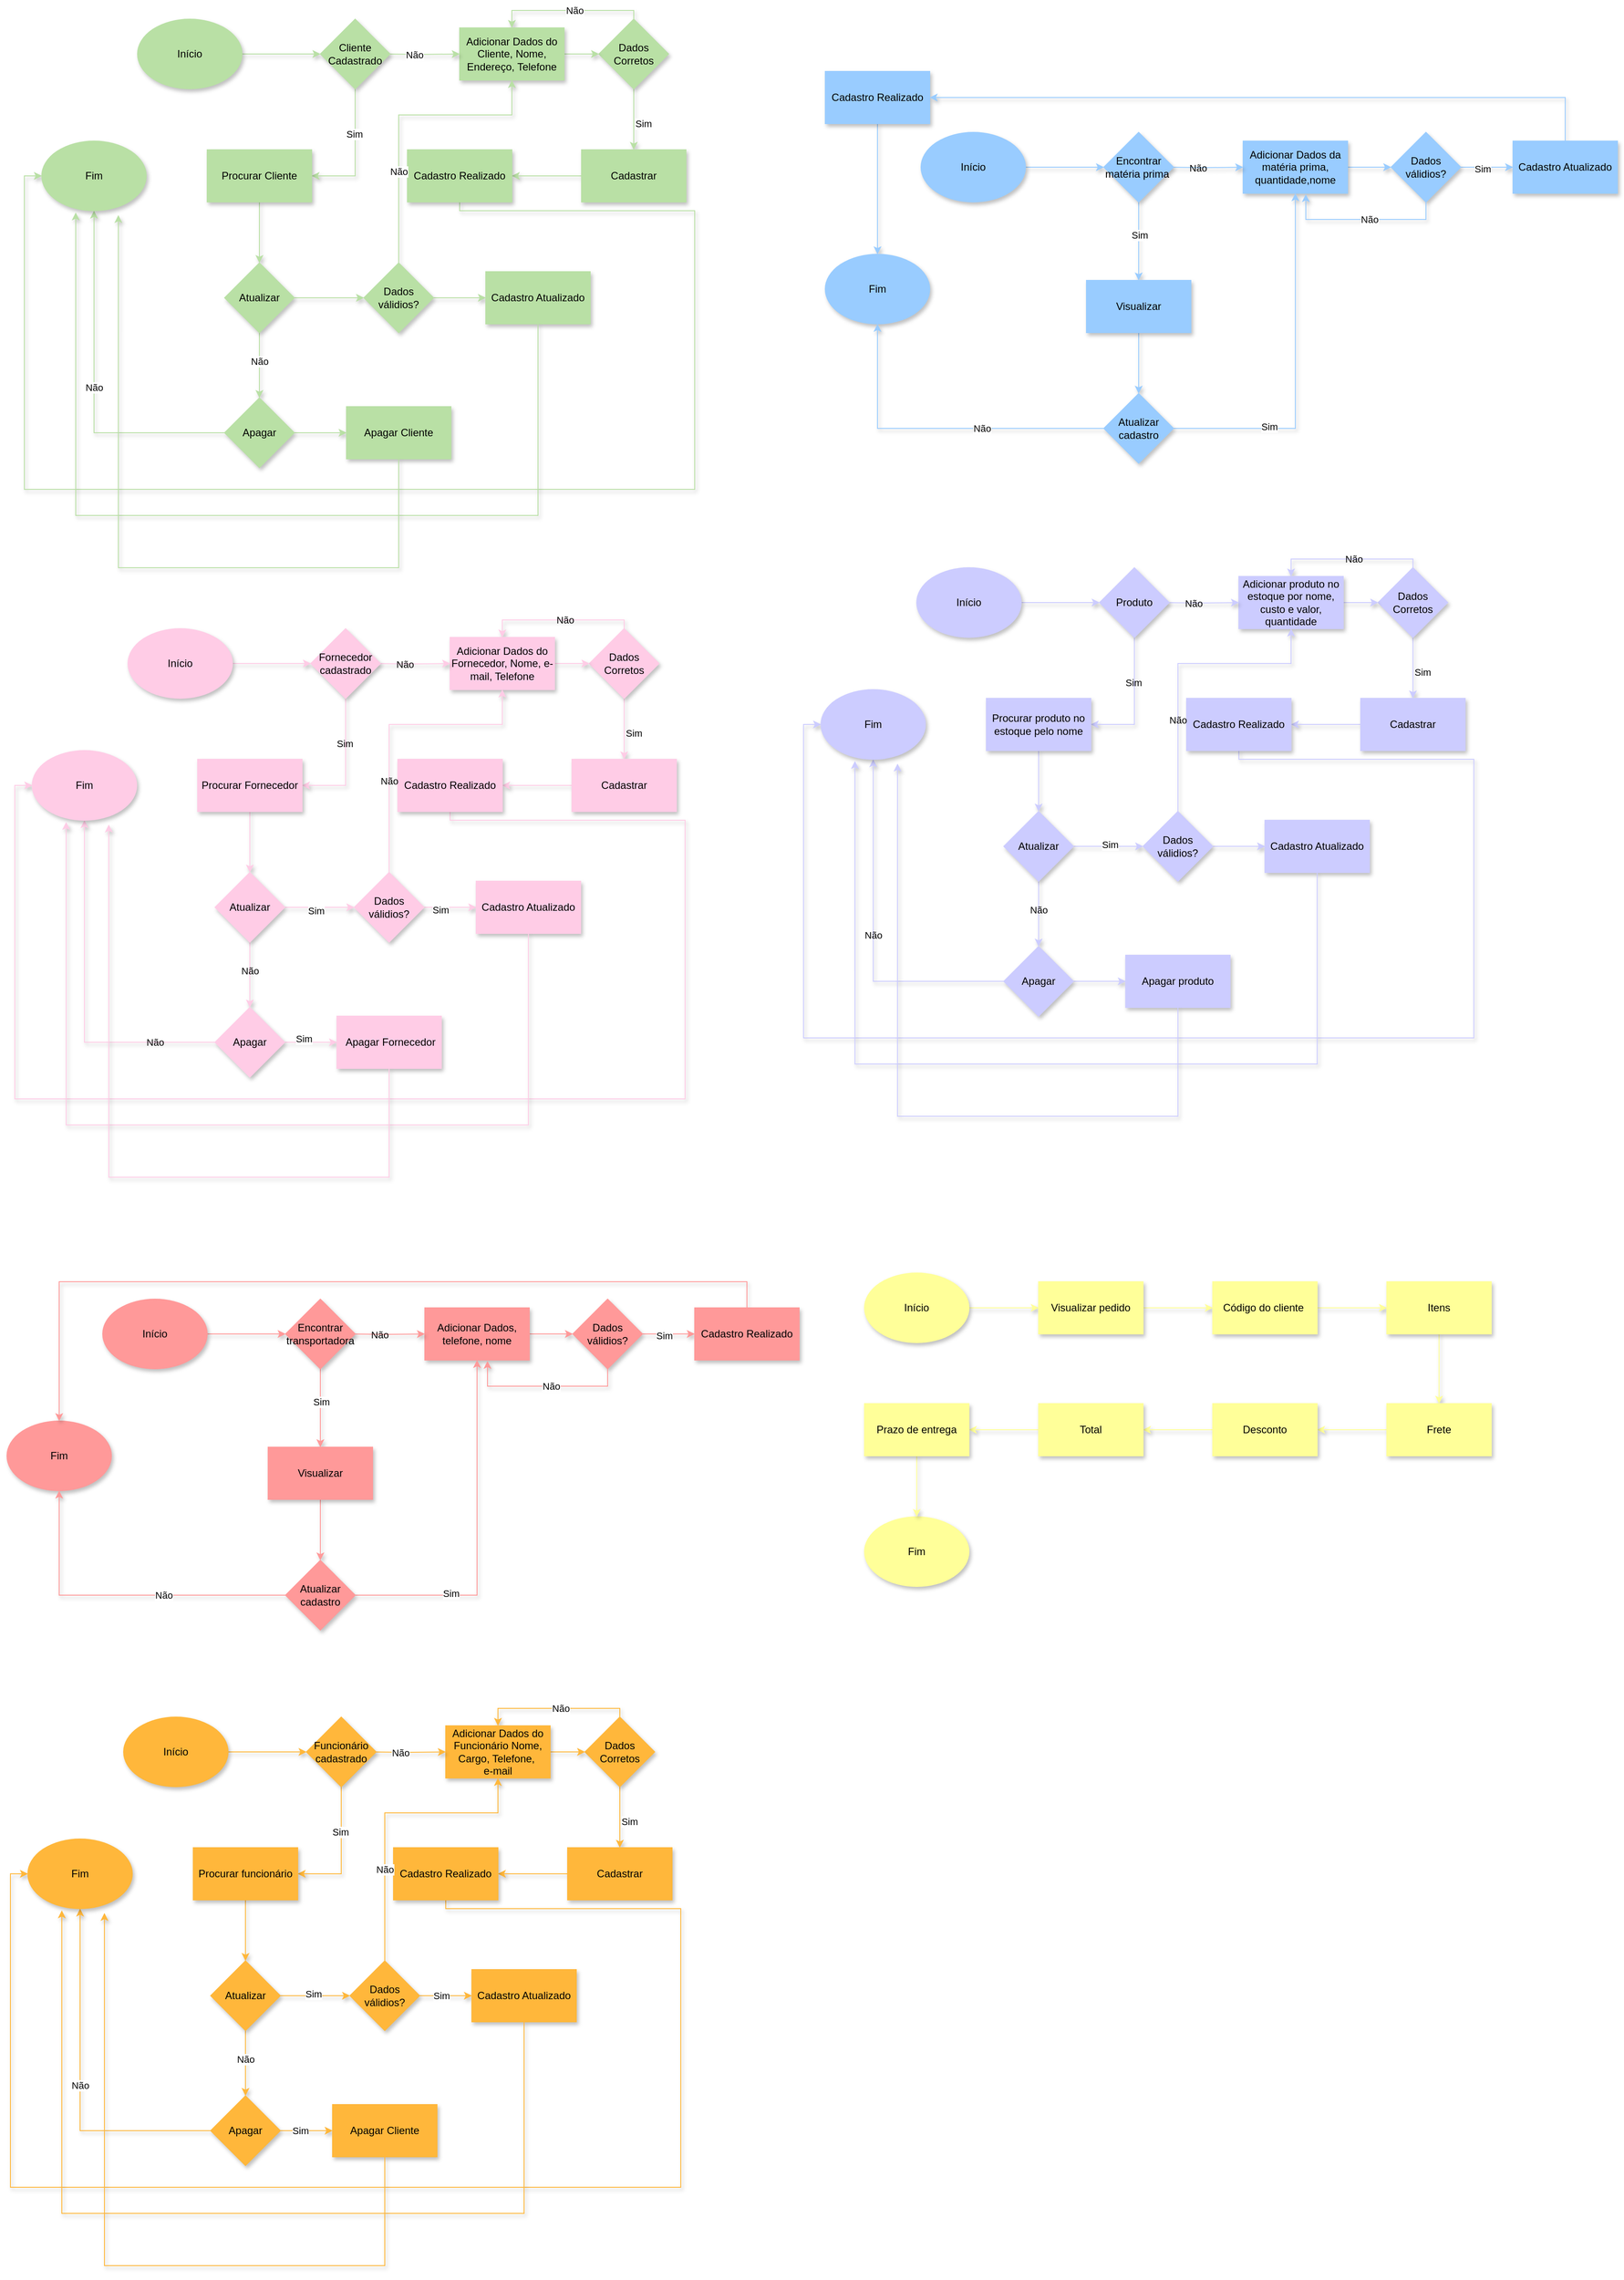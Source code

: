 <mxfile version="24.4.7" type="device">
  <diagram name="Página-1" id="hyWOLQbilvEVhhYELT24">
    <mxGraphModel dx="5736" dy="3128" grid="1" gridSize="10" guides="1" tooltips="1" connect="1" arrows="1" fold="1" page="1" pageScale="1" pageWidth="827" pageHeight="1169" math="0" shadow="0">
      <root>
        <mxCell id="0" />
        <mxCell id="1" parent="0" />
        <mxCell id="cRnX71DRwEm9QalAC-Hg-64" value="" style="edgeStyle=orthogonalEdgeStyle;rounded=0;orthogonalLoop=1;jettySize=auto;html=1;fillColor=#B9E0A5;strokeColor=#B9E0A5;shadow=1;" parent="1" source="cRnX71DRwEm9QalAC-Hg-1" target="cRnX71DRwEm9QalAC-Hg-35" edge="1">
          <mxGeometry relative="1" as="geometry" />
        </mxCell>
        <mxCell id="cRnX71DRwEm9QalAC-Hg-1" value="Início" style="ellipse;whiteSpace=wrap;html=1;fillColor=#B9E0A5;strokeColor=#B9E0A5;shadow=1;" parent="1" vertex="1">
          <mxGeometry x="170" y="30" width="120" height="80" as="geometry" />
        </mxCell>
        <mxCell id="cRnX71DRwEm9QalAC-Hg-56" value="" style="edgeStyle=orthogonalEdgeStyle;rounded=0;orthogonalLoop=1;jettySize=auto;html=1;fillColor=#B9E0A5;strokeColor=#B9E0A5;shadow=1;" parent="1" source="cRnX71DRwEm9QalAC-Hg-10" target="cRnX71DRwEm9QalAC-Hg-12" edge="1">
          <mxGeometry relative="1" as="geometry" />
        </mxCell>
        <mxCell id="cRnX71DRwEm9QalAC-Hg-57" value="Sim" style="edgeLabel;html=1;align=center;verticalAlign=middle;resizable=0;points=[];fillColor=#B9E0A5;strokeColor=#B9E0A5;shadow=1;" parent="cRnX71DRwEm9QalAC-Hg-56" vertex="1" connectable="0">
          <mxGeometry x="0.133" relative="1" as="geometry">
            <mxPoint x="11" as="offset" />
          </mxGeometry>
        </mxCell>
        <mxCell id="cRnX71DRwEm9QalAC-Hg-62" style="edgeStyle=orthogonalEdgeStyle;rounded=0;orthogonalLoop=1;jettySize=auto;html=1;entryX=0.5;entryY=0;entryDx=0;entryDy=0;fillColor=#B9E0A5;strokeColor=#B9E0A5;shadow=1;" parent="1" source="cRnX71DRwEm9QalAC-Hg-10" target="cRnX71DRwEm9QalAC-Hg-18" edge="1">
          <mxGeometry relative="1" as="geometry">
            <Array as="points">
              <mxPoint x="740" y="20" />
              <mxPoint x="600" y="20" />
            </Array>
          </mxGeometry>
        </mxCell>
        <mxCell id="cRnX71DRwEm9QalAC-Hg-63" value="Não" style="edgeLabel;html=1;align=center;verticalAlign=middle;resizable=0;points=[];fillColor=#B9E0A5;strokeColor=#B9E0A5;shadow=1;" parent="cRnX71DRwEm9QalAC-Hg-62" vertex="1" connectable="0">
          <mxGeometry x="-0.082" relative="1" as="geometry">
            <mxPoint as="offset" />
          </mxGeometry>
        </mxCell>
        <mxCell id="cRnX71DRwEm9QalAC-Hg-10" value="Dados Corretos" style="rhombus;whiteSpace=wrap;html=1;fillColor=#B9E0A5;strokeColor=#B9E0A5;shadow=1;" parent="1" vertex="1">
          <mxGeometry x="700" y="30" width="80" height="80" as="geometry" />
        </mxCell>
        <mxCell id="cRnX71DRwEm9QalAC-Hg-25" value="" style="edgeStyle=orthogonalEdgeStyle;rounded=0;orthogonalLoop=1;jettySize=auto;html=1;fillColor=#B9E0A5;strokeColor=#B9E0A5;shadow=1;" parent="1" source="cRnX71DRwEm9QalAC-Hg-12" target="cRnX71DRwEm9QalAC-Hg-24" edge="1">
          <mxGeometry relative="1" as="geometry" />
        </mxCell>
        <mxCell id="cRnX71DRwEm9QalAC-Hg-12" value="Cadastrar" style="whiteSpace=wrap;html=1;fillColor=#B9E0A5;strokeColor=#B9E0A5;shadow=1;" parent="1" vertex="1">
          <mxGeometry x="680" y="180" width="120" height="60" as="geometry" />
        </mxCell>
        <mxCell id="cRnX71DRwEm9QalAC-Hg-61" value="" style="edgeStyle=orthogonalEdgeStyle;rounded=0;orthogonalLoop=1;jettySize=auto;html=1;fillColor=#B9E0A5;strokeColor=#B9E0A5;shadow=1;" parent="1" source="cRnX71DRwEm9QalAC-Hg-18" target="cRnX71DRwEm9QalAC-Hg-10" edge="1">
          <mxGeometry relative="1" as="geometry" />
        </mxCell>
        <mxCell id="cRnX71DRwEm9QalAC-Hg-18" value="Adicionar Dados do Cliente, Nome, Endereço, Telefone" style="whiteSpace=wrap;html=1;fillColor=#B9E0A5;strokeColor=#B9E0A5;shadow=1;" parent="1" vertex="1">
          <mxGeometry x="540" y="40" width="120" height="60" as="geometry" />
        </mxCell>
        <mxCell id="cRnX71DRwEm9QalAC-Hg-83" style="edgeStyle=orthogonalEdgeStyle;rounded=0;orthogonalLoop=1;jettySize=auto;html=1;entryX=0;entryY=0.5;entryDx=0;entryDy=0;fillColor=#B9E0A5;strokeColor=#B9E0A5;shadow=1;" parent="1" source="cRnX71DRwEm9QalAC-Hg-24" target="cRnX71DRwEm9QalAC-Hg-71" edge="1">
          <mxGeometry relative="1" as="geometry">
            <Array as="points">
              <mxPoint x="540" y="250" />
              <mxPoint x="810" y="250" />
              <mxPoint x="810" y="570" />
              <mxPoint x="40" y="570" />
              <mxPoint x="40" y="210" />
            </Array>
          </mxGeometry>
        </mxCell>
        <mxCell id="cRnX71DRwEm9QalAC-Hg-24" value="Cadastro Realizado" style="whiteSpace=wrap;html=1;fillColor=#B9E0A5;strokeColor=#B9E0A5;shadow=1;" parent="1" vertex="1">
          <mxGeometry x="480" y="180" width="120" height="60" as="geometry" />
        </mxCell>
        <mxCell id="cRnX71DRwEm9QalAC-Hg-49" value="" style="edgeStyle=orthogonalEdgeStyle;rounded=0;orthogonalLoop=1;jettySize=auto;html=1;fillColor=#B9E0A5;strokeColor=#B9E0A5;shadow=1;" parent="1" target="cRnX71DRwEm9QalAC-Hg-18" edge="1">
          <mxGeometry relative="1" as="geometry">
            <mxPoint x="450" y="70" as="sourcePoint" />
          </mxGeometry>
        </mxCell>
        <mxCell id="cRnX71DRwEm9QalAC-Hg-50" value="Não" style="edgeLabel;html=1;align=center;verticalAlign=middle;resizable=0;points=[];fillColor=#B9E0A5;strokeColor=#B9E0A5;shadow=1;" parent="cRnX71DRwEm9QalAC-Hg-49" vertex="1" connectable="0">
          <mxGeometry x="-0.156" relative="1" as="geometry">
            <mxPoint as="offset" />
          </mxGeometry>
        </mxCell>
        <mxCell id="cRnX71DRwEm9QalAC-Hg-66" value="" style="edgeStyle=orthogonalEdgeStyle;rounded=0;orthogonalLoop=1;jettySize=auto;html=1;fillColor=#B9E0A5;strokeColor=#B9E0A5;shadow=1;" parent="1" source="cRnX71DRwEm9QalAC-Hg-35" target="cRnX71DRwEm9QalAC-Hg-65" edge="1">
          <mxGeometry relative="1" as="geometry">
            <Array as="points">
              <mxPoint x="420" y="210" />
            </Array>
          </mxGeometry>
        </mxCell>
        <mxCell id="cRnX71DRwEm9QalAC-Hg-78" value="Sim" style="edgeLabel;html=1;align=center;verticalAlign=middle;resizable=0;points=[];fillColor=#B9E0A5;strokeColor=#B9E0A5;shadow=1;" parent="cRnX71DRwEm9QalAC-Hg-66" vertex="1" connectable="0">
          <mxGeometry x="-0.307" y="-1" relative="1" as="geometry">
            <mxPoint as="offset" />
          </mxGeometry>
        </mxCell>
        <mxCell id="cRnX71DRwEm9QalAC-Hg-35" value="Cliente Cadastrado" style="rhombus;whiteSpace=wrap;html=1;fillColor=#B9E0A5;strokeColor=#B9E0A5;shadow=1;" parent="1" vertex="1">
          <mxGeometry x="380" y="30" width="80" height="80" as="geometry" />
        </mxCell>
        <mxCell id="cRnX71DRwEm9QalAC-Hg-68" value="" style="edgeStyle=orthogonalEdgeStyle;rounded=0;orthogonalLoop=1;jettySize=auto;html=1;fillColor=#B9E0A5;strokeColor=#B9E0A5;shadow=1;" parent="1" source="cRnX71DRwEm9QalAC-Hg-65" target="cRnX71DRwEm9QalAC-Hg-67" edge="1">
          <mxGeometry relative="1" as="geometry" />
        </mxCell>
        <mxCell id="cRnX71DRwEm9QalAC-Hg-65" value="Procurar Cliente" style="whiteSpace=wrap;html=1;fillColor=#B9E0A5;strokeColor=#B9E0A5;shadow=1;" parent="1" vertex="1">
          <mxGeometry x="250" y="180" width="120" height="60" as="geometry" />
        </mxCell>
        <mxCell id="cRnX71DRwEm9QalAC-Hg-70" value="" style="edgeStyle=orthogonalEdgeStyle;rounded=0;orthogonalLoop=1;jettySize=auto;html=1;fillColor=#B9E0A5;strokeColor=#B9E0A5;shadow=1;" parent="1" source="cRnX71DRwEm9QalAC-Hg-67" target="cRnX71DRwEm9QalAC-Hg-69" edge="1">
          <mxGeometry relative="1" as="geometry" />
        </mxCell>
        <mxCell id="cRnX71DRwEm9QalAC-Hg-79" value="Não" style="edgeLabel;html=1;align=center;verticalAlign=middle;resizable=0;points=[];fillColor=#B9E0A5;strokeColor=#B9E0A5;shadow=1;" parent="cRnX71DRwEm9QalAC-Hg-70" vertex="1" connectable="0">
          <mxGeometry x="-0.12" relative="1" as="geometry">
            <mxPoint as="offset" />
          </mxGeometry>
        </mxCell>
        <mxCell id="cRnX71DRwEm9QalAC-Hg-87" value="" style="edgeStyle=orthogonalEdgeStyle;rounded=0;orthogonalLoop=1;jettySize=auto;html=1;fillColor=#B9E0A5;strokeColor=#B9E0A5;shadow=1;" parent="1" source="cRnX71DRwEm9QalAC-Hg-67" target="cRnX71DRwEm9QalAC-Hg-86" edge="1">
          <mxGeometry relative="1" as="geometry" />
        </mxCell>
        <mxCell id="cRnX71DRwEm9QalAC-Hg-67" value="Atualizar" style="rhombus;whiteSpace=wrap;html=1;fillColor=#B9E0A5;strokeColor=#B9E0A5;shadow=1;" parent="1" vertex="1">
          <mxGeometry x="270" y="310" width="80" height="80" as="geometry" />
        </mxCell>
        <mxCell id="cRnX71DRwEm9QalAC-Hg-76" value="Não" style="edgeStyle=orthogonalEdgeStyle;rounded=0;orthogonalLoop=1;jettySize=auto;html=1;entryX=0.5;entryY=1;entryDx=0;entryDy=0;fillColor=#B9E0A5;strokeColor=#B9E0A5;shadow=1;" parent="1" source="cRnX71DRwEm9QalAC-Hg-69" target="cRnX71DRwEm9QalAC-Hg-71" edge="1">
          <mxGeometry relative="1" as="geometry" />
        </mxCell>
        <mxCell id="cRnX71DRwEm9QalAC-Hg-97" value="" style="edgeStyle=orthogonalEdgeStyle;rounded=0;orthogonalLoop=1;jettySize=auto;html=1;fillColor=#B9E0A5;strokeColor=#B9E0A5;shadow=1;" parent="1" source="cRnX71DRwEm9QalAC-Hg-69" target="cRnX71DRwEm9QalAC-Hg-96" edge="1">
          <mxGeometry relative="1" as="geometry" />
        </mxCell>
        <mxCell id="cRnX71DRwEm9QalAC-Hg-69" value="Apagar" style="rhombus;whiteSpace=wrap;html=1;fillColor=#B9E0A5;strokeColor=#B9E0A5;shadow=1;" parent="1" vertex="1">
          <mxGeometry x="270" y="465" width="80" height="80" as="geometry" />
        </mxCell>
        <mxCell id="cRnX71DRwEm9QalAC-Hg-71" value="Fim" style="ellipse;whiteSpace=wrap;html=1;fillColor=#B9E0A5;strokeColor=#B9E0A5;shadow=1;" parent="1" vertex="1">
          <mxGeometry x="60" y="170" width="120" height="80" as="geometry" />
        </mxCell>
        <mxCell id="cRnX71DRwEm9QalAC-Hg-88" style="edgeStyle=orthogonalEdgeStyle;rounded=0;orthogonalLoop=1;jettySize=auto;html=1;fillColor=#B9E0A5;strokeColor=#B9E0A5;shadow=1;" parent="1" source="cRnX71DRwEm9QalAC-Hg-86" target="cRnX71DRwEm9QalAC-Hg-18" edge="1">
          <mxGeometry relative="1" as="geometry">
            <Array as="points">
              <mxPoint x="470" y="140" />
              <mxPoint x="600" y="140" />
            </Array>
          </mxGeometry>
        </mxCell>
        <mxCell id="cRnX71DRwEm9QalAC-Hg-89" value="Não" style="edgeLabel;html=1;align=center;verticalAlign=middle;resizable=0;points=[];fillColor=#B9E0A5;strokeColor=#B9E0A5;shadow=1;" parent="cRnX71DRwEm9QalAC-Hg-88" vertex="1" connectable="0">
          <mxGeometry x="-0.382" relative="1" as="geometry">
            <mxPoint as="offset" />
          </mxGeometry>
        </mxCell>
        <mxCell id="cRnX71DRwEm9QalAC-Hg-91" value="" style="edgeStyle=orthogonalEdgeStyle;rounded=0;orthogonalLoop=1;jettySize=auto;html=1;fillColor=#B9E0A5;strokeColor=#B9E0A5;shadow=1;" parent="1" source="cRnX71DRwEm9QalAC-Hg-86" target="cRnX71DRwEm9QalAC-Hg-90" edge="1">
          <mxGeometry relative="1" as="geometry" />
        </mxCell>
        <mxCell id="cRnX71DRwEm9QalAC-Hg-86" value="Dados válidios?" style="rhombus;whiteSpace=wrap;html=1;fillColor=#B9E0A5;strokeColor=#B9E0A5;shadow=1;" parent="1" vertex="1">
          <mxGeometry x="430" y="310" width="80" height="80" as="geometry" />
        </mxCell>
        <mxCell id="cRnX71DRwEm9QalAC-Hg-90" value="Cadastro Atualizado" style="whiteSpace=wrap;html=1;fillColor=#B9E0A5;strokeColor=#B9E0A5;shadow=1;" parent="1" vertex="1">
          <mxGeometry x="570" y="320" width="120" height="60" as="geometry" />
        </mxCell>
        <mxCell id="cRnX71DRwEm9QalAC-Hg-95" style="edgeStyle=orthogonalEdgeStyle;rounded=0;orthogonalLoop=1;jettySize=auto;html=1;entryX=0.325;entryY=1.025;entryDx=0;entryDy=0;entryPerimeter=0;fillColor=#B9E0A5;strokeColor=#B9E0A5;shadow=1;" parent="1" source="cRnX71DRwEm9QalAC-Hg-90" target="cRnX71DRwEm9QalAC-Hg-71" edge="1">
          <mxGeometry relative="1" as="geometry">
            <Array as="points">
              <mxPoint x="630" y="600" />
              <mxPoint x="99" y="600" />
            </Array>
          </mxGeometry>
        </mxCell>
        <mxCell id="cRnX71DRwEm9QalAC-Hg-96" value="Apagar Cliente" style="whiteSpace=wrap;html=1;fillColor=#B9E0A5;strokeColor=#B9E0A5;shadow=1;" parent="1" vertex="1">
          <mxGeometry x="410" y="475" width="120" height="60" as="geometry" />
        </mxCell>
        <mxCell id="cRnX71DRwEm9QalAC-Hg-98" style="edgeStyle=orthogonalEdgeStyle;rounded=0;orthogonalLoop=1;jettySize=auto;html=1;entryX=0.733;entryY=1.063;entryDx=0;entryDy=0;entryPerimeter=0;fillColor=#B9E0A5;strokeColor=#B9E0A5;shadow=1;" parent="1" source="cRnX71DRwEm9QalAC-Hg-96" target="cRnX71DRwEm9QalAC-Hg-71" edge="1">
          <mxGeometry relative="1" as="geometry">
            <Array as="points">
              <mxPoint x="470" y="660" />
              <mxPoint x="148" y="660" />
            </Array>
          </mxGeometry>
        </mxCell>
        <mxCell id="ntEm69c-MUQ5tlOUdL51-1" value="" style="edgeStyle=orthogonalEdgeStyle;rounded=0;orthogonalLoop=1;jettySize=auto;html=1;fillColor=#FFCCE6;strokeColor=#FFCCE6;shadow=1;labelBackgroundColor=none;labelBorderColor=none;" edge="1" parent="1" source="ntEm69c-MUQ5tlOUdL51-2" target="ntEm69c-MUQ5tlOUdL51-18">
          <mxGeometry relative="1" as="geometry" />
        </mxCell>
        <mxCell id="ntEm69c-MUQ5tlOUdL51-2" value="Início" style="ellipse;whiteSpace=wrap;html=1;fillColor=#FFCCE6;strokeColor=#FFCCE6;shadow=1;labelBackgroundColor=none;labelBorderColor=none;" vertex="1" parent="1">
          <mxGeometry x="159" y="730" width="120" height="80" as="geometry" />
        </mxCell>
        <mxCell id="ntEm69c-MUQ5tlOUdL51-3" value="" style="edgeStyle=orthogonalEdgeStyle;rounded=0;orthogonalLoop=1;jettySize=auto;html=1;fillColor=#FFCCE6;strokeColor=#FFCCE6;shadow=1;labelBackgroundColor=none;labelBorderColor=none;" edge="1" parent="1" source="ntEm69c-MUQ5tlOUdL51-7" target="ntEm69c-MUQ5tlOUdL51-9">
          <mxGeometry relative="1" as="geometry" />
        </mxCell>
        <mxCell id="ntEm69c-MUQ5tlOUdL51-4" value="Sim" style="edgeLabel;html=1;align=center;verticalAlign=middle;resizable=0;points=[];fillColor=#FFCCE6;strokeColor=#FFCCE6;shadow=1;labelBackgroundColor=none;labelBorderColor=none;" vertex="1" connectable="0" parent="ntEm69c-MUQ5tlOUdL51-3">
          <mxGeometry x="0.133" relative="1" as="geometry">
            <mxPoint x="11" as="offset" />
          </mxGeometry>
        </mxCell>
        <mxCell id="ntEm69c-MUQ5tlOUdL51-5" style="edgeStyle=orthogonalEdgeStyle;rounded=0;orthogonalLoop=1;jettySize=auto;html=1;entryX=0.5;entryY=0;entryDx=0;entryDy=0;fillColor=#FFCCE6;strokeColor=#FFCCE6;shadow=1;labelBackgroundColor=none;labelBorderColor=none;" edge="1" parent="1" source="ntEm69c-MUQ5tlOUdL51-7" target="ntEm69c-MUQ5tlOUdL51-11">
          <mxGeometry relative="1" as="geometry">
            <Array as="points">
              <mxPoint x="729" y="720" />
              <mxPoint x="589" y="720" />
            </Array>
          </mxGeometry>
        </mxCell>
        <mxCell id="ntEm69c-MUQ5tlOUdL51-6" value="Não" style="edgeLabel;html=1;align=center;verticalAlign=middle;resizable=0;points=[];fillColor=#FFCCE6;strokeColor=#FFCCE6;shadow=1;labelBackgroundColor=none;labelBorderColor=none;" vertex="1" connectable="0" parent="ntEm69c-MUQ5tlOUdL51-5">
          <mxGeometry x="-0.082" relative="1" as="geometry">
            <mxPoint as="offset" />
          </mxGeometry>
        </mxCell>
        <mxCell id="ntEm69c-MUQ5tlOUdL51-7" value="Dados Corretos" style="rhombus;whiteSpace=wrap;html=1;fillColor=#FFCCE6;strokeColor=#FFCCE6;shadow=1;labelBackgroundColor=none;labelBorderColor=none;" vertex="1" parent="1">
          <mxGeometry x="689" y="730" width="80" height="80" as="geometry" />
        </mxCell>
        <mxCell id="ntEm69c-MUQ5tlOUdL51-8" value="" style="edgeStyle=orthogonalEdgeStyle;rounded=0;orthogonalLoop=1;jettySize=auto;html=1;fillColor=#FFCCE6;strokeColor=#FFCCE6;shadow=1;labelBackgroundColor=none;labelBorderColor=none;" edge="1" parent="1" source="ntEm69c-MUQ5tlOUdL51-9" target="ntEm69c-MUQ5tlOUdL51-13">
          <mxGeometry relative="1" as="geometry" />
        </mxCell>
        <mxCell id="ntEm69c-MUQ5tlOUdL51-9" value="Cadastrar" style="whiteSpace=wrap;html=1;fillColor=#FFCCE6;strokeColor=#FFCCE6;shadow=1;labelBackgroundColor=none;labelBorderColor=none;" vertex="1" parent="1">
          <mxGeometry x="669" y="880" width="120" height="60" as="geometry" />
        </mxCell>
        <mxCell id="ntEm69c-MUQ5tlOUdL51-10" value="" style="edgeStyle=orthogonalEdgeStyle;rounded=0;orthogonalLoop=1;jettySize=auto;html=1;fillColor=#FFCCE6;strokeColor=#FFCCE6;shadow=1;labelBackgroundColor=none;labelBorderColor=none;" edge="1" parent="1" source="ntEm69c-MUQ5tlOUdL51-11" target="ntEm69c-MUQ5tlOUdL51-7">
          <mxGeometry relative="1" as="geometry" />
        </mxCell>
        <mxCell id="ntEm69c-MUQ5tlOUdL51-11" value="Adicionar Dados do Fornecedor, Nome, e-mail, Telefone" style="whiteSpace=wrap;html=1;fillColor=#FFCCE6;strokeColor=#FFCCE6;shadow=1;labelBackgroundColor=none;labelBorderColor=none;" vertex="1" parent="1">
          <mxGeometry x="529" y="740" width="120" height="60" as="geometry" />
        </mxCell>
        <mxCell id="ntEm69c-MUQ5tlOUdL51-12" style="edgeStyle=orthogonalEdgeStyle;rounded=0;orthogonalLoop=1;jettySize=auto;html=1;entryX=0;entryY=0.5;entryDx=0;entryDy=0;fillColor=#FFCCE6;strokeColor=#FFCCE6;shadow=1;labelBackgroundColor=none;labelBorderColor=none;" edge="1" parent="1" source="ntEm69c-MUQ5tlOUdL51-13" target="ntEm69c-MUQ5tlOUdL51-28">
          <mxGeometry relative="1" as="geometry">
            <Array as="points">
              <mxPoint x="529" y="950" />
              <mxPoint x="799" y="950" />
              <mxPoint x="799" y="1270" />
              <mxPoint x="29" y="1270" />
              <mxPoint x="29" y="910" />
            </Array>
          </mxGeometry>
        </mxCell>
        <mxCell id="ntEm69c-MUQ5tlOUdL51-13" value="Cadastro Realizado" style="whiteSpace=wrap;html=1;fillColor=#FFCCE6;strokeColor=#FFCCE6;shadow=1;labelBackgroundColor=none;labelBorderColor=none;" vertex="1" parent="1">
          <mxGeometry x="469" y="880" width="120" height="60" as="geometry" />
        </mxCell>
        <mxCell id="ntEm69c-MUQ5tlOUdL51-14" value="" style="edgeStyle=orthogonalEdgeStyle;rounded=0;orthogonalLoop=1;jettySize=auto;html=1;fillColor=#FFCCE6;strokeColor=#FFCCE6;shadow=1;labelBackgroundColor=none;labelBorderColor=none;" edge="1" parent="1" target="ntEm69c-MUQ5tlOUdL51-11">
          <mxGeometry relative="1" as="geometry">
            <mxPoint x="439" y="770" as="sourcePoint" />
          </mxGeometry>
        </mxCell>
        <mxCell id="ntEm69c-MUQ5tlOUdL51-15" value="Não" style="edgeLabel;html=1;align=center;verticalAlign=middle;resizable=0;points=[];fillColor=#FFCCE6;strokeColor=#FFCCE6;shadow=1;labelBackgroundColor=none;labelBorderColor=none;" vertex="1" connectable="0" parent="ntEm69c-MUQ5tlOUdL51-14">
          <mxGeometry x="-0.156" relative="1" as="geometry">
            <mxPoint as="offset" />
          </mxGeometry>
        </mxCell>
        <mxCell id="ntEm69c-MUQ5tlOUdL51-16" value="" style="edgeStyle=orthogonalEdgeStyle;rounded=0;orthogonalLoop=1;jettySize=auto;html=1;fillColor=#FFCCE6;strokeColor=#FFCCE6;shadow=1;labelBackgroundColor=none;labelBorderColor=none;" edge="1" parent="1" source="ntEm69c-MUQ5tlOUdL51-18" target="ntEm69c-MUQ5tlOUdL51-20">
          <mxGeometry relative="1" as="geometry">
            <Array as="points">
              <mxPoint x="409" y="910" />
            </Array>
          </mxGeometry>
        </mxCell>
        <mxCell id="ntEm69c-MUQ5tlOUdL51-17" value="Sim" style="edgeLabel;html=1;align=center;verticalAlign=middle;resizable=0;points=[];fillColor=#FFCCE6;strokeColor=#FFCCE6;shadow=1;labelBackgroundColor=none;labelBorderColor=none;" vertex="1" connectable="0" parent="ntEm69c-MUQ5tlOUdL51-16">
          <mxGeometry x="-0.307" y="-1" relative="1" as="geometry">
            <mxPoint as="offset" />
          </mxGeometry>
        </mxCell>
        <mxCell id="ntEm69c-MUQ5tlOUdL51-18" value="Fornecedor cadastrado" style="rhombus;whiteSpace=wrap;html=1;fillColor=#FFCCE6;strokeColor=#FFCCE6;shadow=1;labelBackgroundColor=none;labelBorderColor=none;" vertex="1" parent="1">
          <mxGeometry x="369" y="730" width="80" height="80" as="geometry" />
        </mxCell>
        <mxCell id="ntEm69c-MUQ5tlOUdL51-19" value="" style="edgeStyle=orthogonalEdgeStyle;rounded=0;orthogonalLoop=1;jettySize=auto;html=1;fillColor=#FFCCE6;strokeColor=#FFCCE6;shadow=1;labelBackgroundColor=none;labelBorderColor=none;" edge="1" parent="1" source="ntEm69c-MUQ5tlOUdL51-20" target="ntEm69c-MUQ5tlOUdL51-24">
          <mxGeometry relative="1" as="geometry" />
        </mxCell>
        <mxCell id="ntEm69c-MUQ5tlOUdL51-20" value="Procurar Fornecedor" style="whiteSpace=wrap;html=1;fillColor=#FFCCE6;strokeColor=#FFCCE6;shadow=1;labelBackgroundColor=none;labelBorderColor=none;" vertex="1" parent="1">
          <mxGeometry x="239" y="880" width="120" height="60" as="geometry" />
        </mxCell>
        <mxCell id="ntEm69c-MUQ5tlOUdL51-21" value="" style="edgeStyle=orthogonalEdgeStyle;rounded=0;orthogonalLoop=1;jettySize=auto;html=1;fillColor=#FFCCE6;strokeColor=#FFCCE6;shadow=1;labelBackgroundColor=none;labelBorderColor=none;" edge="1" parent="1" source="ntEm69c-MUQ5tlOUdL51-24" target="ntEm69c-MUQ5tlOUdL51-27">
          <mxGeometry relative="1" as="geometry" />
        </mxCell>
        <mxCell id="ntEm69c-MUQ5tlOUdL51-22" value="Não" style="edgeLabel;html=1;align=center;verticalAlign=middle;resizable=0;points=[];fillColor=#FFCCE6;strokeColor=#FFCCE6;shadow=1;labelBackgroundColor=none;labelBorderColor=none;" vertex="1" connectable="0" parent="ntEm69c-MUQ5tlOUdL51-21">
          <mxGeometry x="-0.12" relative="1" as="geometry">
            <mxPoint as="offset" />
          </mxGeometry>
        </mxCell>
        <mxCell id="ntEm69c-MUQ5tlOUdL51-23" value="" style="edgeStyle=orthogonalEdgeStyle;rounded=0;orthogonalLoop=1;jettySize=auto;html=1;fillColor=#FFCCE6;strokeColor=#FFCCE6;shadow=1;labelBackgroundColor=none;labelBorderColor=none;" edge="1" parent="1" source="ntEm69c-MUQ5tlOUdL51-24" target="ntEm69c-MUQ5tlOUdL51-32">
          <mxGeometry relative="1" as="geometry" />
        </mxCell>
        <mxCell id="ntEm69c-MUQ5tlOUdL51-130" value="Sim" style="edgeLabel;html=1;align=center;verticalAlign=middle;resizable=0;points=[];" vertex="1" connectable="0" parent="ntEm69c-MUQ5tlOUdL51-23">
          <mxGeometry x="-0.1" y="-4" relative="1" as="geometry">
            <mxPoint as="offset" />
          </mxGeometry>
        </mxCell>
        <mxCell id="ntEm69c-MUQ5tlOUdL51-24" value="Atualizar" style="rhombus;whiteSpace=wrap;html=1;fillColor=#FFCCE6;strokeColor=#FFCCE6;shadow=1;labelBackgroundColor=none;labelBorderColor=none;" vertex="1" parent="1">
          <mxGeometry x="259" y="1010" width="80" height="80" as="geometry" />
        </mxCell>
        <mxCell id="ntEm69c-MUQ5tlOUdL51-25" value="Não" style="edgeStyle=orthogonalEdgeStyle;rounded=0;orthogonalLoop=1;jettySize=auto;html=1;entryX=0.5;entryY=1;entryDx=0;entryDy=0;fillColor=#FFCCE6;strokeColor=#FFCCE6;shadow=1;labelBackgroundColor=none;labelBorderColor=none;" edge="1" parent="1" source="ntEm69c-MUQ5tlOUdL51-27" target="ntEm69c-MUQ5tlOUdL51-28">
          <mxGeometry x="-0.659" relative="1" as="geometry">
            <mxPoint as="offset" />
          </mxGeometry>
        </mxCell>
        <mxCell id="ntEm69c-MUQ5tlOUdL51-26" value="" style="edgeStyle=orthogonalEdgeStyle;rounded=0;orthogonalLoop=1;jettySize=auto;html=1;fillColor=#FFCCE6;strokeColor=#FFCCE6;shadow=1;labelBackgroundColor=none;labelBorderColor=none;" edge="1" parent="1" source="ntEm69c-MUQ5tlOUdL51-27" target="ntEm69c-MUQ5tlOUdL51-35">
          <mxGeometry relative="1" as="geometry" />
        </mxCell>
        <mxCell id="ntEm69c-MUQ5tlOUdL51-132" value="Sim" style="edgeLabel;html=1;align=center;verticalAlign=middle;resizable=0;points=[];" vertex="1" connectable="0" parent="ntEm69c-MUQ5tlOUdL51-26">
          <mxGeometry x="-0.267" y="4" relative="1" as="geometry">
            <mxPoint as="offset" />
          </mxGeometry>
        </mxCell>
        <mxCell id="ntEm69c-MUQ5tlOUdL51-27" value="Apagar" style="rhombus;whiteSpace=wrap;html=1;fillColor=#FFCCE6;strokeColor=#FFCCE6;shadow=1;labelBackgroundColor=none;labelBorderColor=none;" vertex="1" parent="1">
          <mxGeometry x="259" y="1165" width="80" height="80" as="geometry" />
        </mxCell>
        <mxCell id="ntEm69c-MUQ5tlOUdL51-28" value="Fim" style="ellipse;whiteSpace=wrap;html=1;fillColor=#FFCCE6;strokeColor=#FFCCE6;shadow=1;labelBackgroundColor=none;labelBorderColor=none;" vertex="1" parent="1">
          <mxGeometry x="49" y="870" width="120" height="80" as="geometry" />
        </mxCell>
        <mxCell id="ntEm69c-MUQ5tlOUdL51-29" style="edgeStyle=orthogonalEdgeStyle;rounded=0;orthogonalLoop=1;jettySize=auto;html=1;fillColor=#FFCCE6;strokeColor=#FFCCE6;shadow=1;labelBackgroundColor=none;labelBorderColor=none;" edge="1" parent="1" source="ntEm69c-MUQ5tlOUdL51-32" target="ntEm69c-MUQ5tlOUdL51-11">
          <mxGeometry relative="1" as="geometry">
            <Array as="points">
              <mxPoint x="459" y="840" />
              <mxPoint x="589" y="840" />
            </Array>
          </mxGeometry>
        </mxCell>
        <mxCell id="ntEm69c-MUQ5tlOUdL51-30" value="Não" style="edgeLabel;html=1;align=center;verticalAlign=middle;resizable=0;points=[];fillColor=#FFCCE6;strokeColor=#FFCCE6;shadow=1;labelBackgroundColor=none;labelBorderColor=none;" vertex="1" connectable="0" parent="ntEm69c-MUQ5tlOUdL51-29">
          <mxGeometry x="-0.382" relative="1" as="geometry">
            <mxPoint as="offset" />
          </mxGeometry>
        </mxCell>
        <mxCell id="ntEm69c-MUQ5tlOUdL51-31" value="" style="edgeStyle=orthogonalEdgeStyle;rounded=0;orthogonalLoop=1;jettySize=auto;html=1;fillColor=#FFCCE6;strokeColor=#FFCCE6;shadow=1;labelBackgroundColor=none;labelBorderColor=none;" edge="1" parent="1" source="ntEm69c-MUQ5tlOUdL51-32" target="ntEm69c-MUQ5tlOUdL51-33">
          <mxGeometry relative="1" as="geometry" />
        </mxCell>
        <mxCell id="ntEm69c-MUQ5tlOUdL51-131" value="Sim" style="edgeLabel;html=1;align=center;verticalAlign=middle;resizable=0;points=[];" vertex="1" connectable="0" parent="ntEm69c-MUQ5tlOUdL51-31">
          <mxGeometry x="-0.367" y="-3" relative="1" as="geometry">
            <mxPoint as="offset" />
          </mxGeometry>
        </mxCell>
        <mxCell id="ntEm69c-MUQ5tlOUdL51-32" value="Dados válidios?" style="rhombus;whiteSpace=wrap;html=1;fillColor=#FFCCE6;strokeColor=#FFCCE6;shadow=1;labelBackgroundColor=none;labelBorderColor=none;" vertex="1" parent="1">
          <mxGeometry x="419" y="1010" width="80" height="80" as="geometry" />
        </mxCell>
        <mxCell id="ntEm69c-MUQ5tlOUdL51-33" value="Cadastro Atualizado" style="whiteSpace=wrap;html=1;fillColor=#FFCCE6;strokeColor=#FFCCE6;shadow=1;labelBackgroundColor=none;labelBorderColor=none;" vertex="1" parent="1">
          <mxGeometry x="559" y="1020" width="120" height="60" as="geometry" />
        </mxCell>
        <mxCell id="ntEm69c-MUQ5tlOUdL51-34" style="edgeStyle=orthogonalEdgeStyle;rounded=0;orthogonalLoop=1;jettySize=auto;html=1;entryX=0.325;entryY=1.025;entryDx=0;entryDy=0;entryPerimeter=0;fillColor=#FFCCE6;strokeColor=#FFCCE6;shadow=1;labelBackgroundColor=none;labelBorderColor=none;" edge="1" parent="1" source="ntEm69c-MUQ5tlOUdL51-33" target="ntEm69c-MUQ5tlOUdL51-28">
          <mxGeometry relative="1" as="geometry">
            <Array as="points">
              <mxPoint x="619" y="1300" />
              <mxPoint x="88" y="1300" />
            </Array>
          </mxGeometry>
        </mxCell>
        <mxCell id="ntEm69c-MUQ5tlOUdL51-35" value="&amp;nbsp;Apagar Fornecedor" style="whiteSpace=wrap;html=1;fillColor=#FFCCE6;strokeColor=#FFCCE6;shadow=1;labelBackgroundColor=none;labelBorderColor=none;" vertex="1" parent="1">
          <mxGeometry x="399" y="1175" width="120" height="60" as="geometry" />
        </mxCell>
        <mxCell id="ntEm69c-MUQ5tlOUdL51-36" style="edgeStyle=orthogonalEdgeStyle;rounded=0;orthogonalLoop=1;jettySize=auto;html=1;entryX=0.733;entryY=1.063;entryDx=0;entryDy=0;entryPerimeter=0;fillColor=#FFCCE6;strokeColor=#FFCCE6;shadow=1;labelBackgroundColor=none;labelBorderColor=none;" edge="1" parent="1" source="ntEm69c-MUQ5tlOUdL51-35" target="ntEm69c-MUQ5tlOUdL51-28">
          <mxGeometry relative="1" as="geometry">
            <Array as="points">
              <mxPoint x="459" y="1360" />
              <mxPoint x="137" y="1360" />
            </Array>
          </mxGeometry>
        </mxCell>
        <mxCell id="ntEm69c-MUQ5tlOUdL51-37" value="" style="edgeStyle=orthogonalEdgeStyle;rounded=0;orthogonalLoop=1;jettySize=auto;html=1;fillColor=#99CCFF;strokeColor=#99CCFF;shadow=1;labelBackgroundColor=none;labelBorderColor=none;" edge="1" parent="1" source="ntEm69c-MUQ5tlOUdL51-38" target="ntEm69c-MUQ5tlOUdL51-54">
          <mxGeometry relative="1" as="geometry" />
        </mxCell>
        <mxCell id="ntEm69c-MUQ5tlOUdL51-38" value="Início" style="ellipse;whiteSpace=wrap;html=1;fillColor=#99CCFF;strokeColor=#99CCFF;shadow=1;labelBackgroundColor=none;labelBorderColor=none;" vertex="1" parent="1">
          <mxGeometry x="1070" y="160" width="120" height="80" as="geometry" />
        </mxCell>
        <mxCell id="ntEm69c-MUQ5tlOUdL51-82" value="" style="edgeStyle=orthogonalEdgeStyle;rounded=0;orthogonalLoop=1;jettySize=auto;html=1;fillColor=#99CCFF;strokeColor=#99CCFF;shadow=1;" edge="1" parent="1" source="ntEm69c-MUQ5tlOUdL51-47" target="ntEm69c-MUQ5tlOUdL51-68">
          <mxGeometry relative="1" as="geometry" />
        </mxCell>
        <mxCell id="ntEm69c-MUQ5tlOUdL51-47" value="Adicionar Dados da matéria prima, quantidade,nome" style="whiteSpace=wrap;html=1;fillColor=#99CCFF;strokeColor=#99CCFF;shadow=1;labelBackgroundColor=none;labelBorderColor=none;" vertex="1" parent="1">
          <mxGeometry x="1440" y="170" width="120" height="60" as="geometry" />
        </mxCell>
        <mxCell id="ntEm69c-MUQ5tlOUdL51-79" style="edgeStyle=orthogonalEdgeStyle;rounded=0;orthogonalLoop=1;jettySize=auto;html=1;entryX=0.5;entryY=0;entryDx=0;entryDy=0;fillColor=#99CCFF;strokeColor=#99CCFF;shadow=1;" edge="1" parent="1" source="ntEm69c-MUQ5tlOUdL51-49" target="ntEm69c-MUQ5tlOUdL51-64">
          <mxGeometry relative="1" as="geometry" />
        </mxCell>
        <mxCell id="ntEm69c-MUQ5tlOUdL51-49" value="Cadastro Realizado" style="whiteSpace=wrap;html=1;fillColor=#99CCFF;strokeColor=#99CCFF;shadow=1;labelBackgroundColor=none;labelBorderColor=none;" vertex="1" parent="1">
          <mxGeometry x="960" y="90" width="120" height="60" as="geometry" />
        </mxCell>
        <mxCell id="ntEm69c-MUQ5tlOUdL51-50" value="" style="edgeStyle=orthogonalEdgeStyle;rounded=0;orthogonalLoop=1;jettySize=auto;html=1;fillColor=#99CCFF;strokeColor=#99CCFF;shadow=1;labelBackgroundColor=none;labelBorderColor=none;" edge="1" parent="1" target="ntEm69c-MUQ5tlOUdL51-47">
          <mxGeometry relative="1" as="geometry">
            <mxPoint x="1350" y="200" as="sourcePoint" />
          </mxGeometry>
        </mxCell>
        <mxCell id="ntEm69c-MUQ5tlOUdL51-51" value="Não" style="edgeLabel;html=1;align=center;verticalAlign=middle;resizable=0;points=[];fillColor=#99CCFF;strokeColor=#99CCFF;shadow=1;labelBackgroundColor=none;labelBorderColor=none;" vertex="1" connectable="0" parent="ntEm69c-MUQ5tlOUdL51-50">
          <mxGeometry x="-0.156" relative="1" as="geometry">
            <mxPoint as="offset" />
          </mxGeometry>
        </mxCell>
        <mxCell id="ntEm69c-MUQ5tlOUdL51-84" value="" style="edgeStyle=orthogonalEdgeStyle;rounded=0;orthogonalLoop=1;jettySize=auto;html=1;fillColor=#99CCFF;strokeColor=#99CCFF;shadow=1;" edge="1" parent="1" source="ntEm69c-MUQ5tlOUdL51-54" target="ntEm69c-MUQ5tlOUdL51-83">
          <mxGeometry relative="1" as="geometry" />
        </mxCell>
        <mxCell id="ntEm69c-MUQ5tlOUdL51-87" value="Sim" style="edgeLabel;html=1;align=center;verticalAlign=middle;resizable=0;points=[];fillColor=#99CCFF;strokeColor=#99CCFF;shadow=1;" vertex="1" connectable="0" parent="ntEm69c-MUQ5tlOUdL51-84">
          <mxGeometry x="-0.156" y="1" relative="1" as="geometry">
            <mxPoint as="offset" />
          </mxGeometry>
        </mxCell>
        <mxCell id="ntEm69c-MUQ5tlOUdL51-54" value="Encontrar matéria prima&amp;nbsp;" style="rhombus;whiteSpace=wrap;html=1;fillColor=#99CCFF;strokeColor=#99CCFF;shadow=1;labelBackgroundColor=none;labelBorderColor=none;" vertex="1" parent="1">
          <mxGeometry x="1280" y="160" width="80" height="80" as="geometry" />
        </mxCell>
        <mxCell id="ntEm69c-MUQ5tlOUdL51-64" value="Fim" style="ellipse;whiteSpace=wrap;html=1;fillColor=#99CCFF;strokeColor=#99CCFF;shadow=1;labelBackgroundColor=none;labelBorderColor=none;" vertex="1" parent="1">
          <mxGeometry x="960" y="300" width="120" height="80" as="geometry" />
        </mxCell>
        <mxCell id="ntEm69c-MUQ5tlOUdL51-67" value="" style="edgeStyle=orthogonalEdgeStyle;rounded=0;orthogonalLoop=1;jettySize=auto;html=1;fillColor=#99CCFF;strokeColor=#99CCFF;shadow=1;labelBackgroundColor=none;labelBorderColor=none;" edge="1" parent="1" source="ntEm69c-MUQ5tlOUdL51-68" target="ntEm69c-MUQ5tlOUdL51-69">
          <mxGeometry relative="1" as="geometry" />
        </mxCell>
        <mxCell id="ntEm69c-MUQ5tlOUdL51-92" value="Sim" style="edgeLabel;html=1;align=center;verticalAlign=middle;resizable=0;points=[];fillColor=#99CCFF;strokeColor=#99CCFF;shadow=1;" vertex="1" connectable="0" parent="ntEm69c-MUQ5tlOUdL51-67">
          <mxGeometry x="-0.167" y="-2" relative="1" as="geometry">
            <mxPoint as="offset" />
          </mxGeometry>
        </mxCell>
        <mxCell id="ntEm69c-MUQ5tlOUdL51-68" value="Dados válidios?" style="rhombus;whiteSpace=wrap;html=1;fillColor=#99CCFF;strokeColor=#99CCFF;shadow=1;labelBackgroundColor=none;labelBorderColor=none;" vertex="1" parent="1">
          <mxGeometry x="1610" y="160" width="80" height="80" as="geometry" />
        </mxCell>
        <mxCell id="ntEm69c-MUQ5tlOUdL51-93" style="edgeStyle=orthogonalEdgeStyle;rounded=0;orthogonalLoop=1;jettySize=auto;html=1;entryX=1;entryY=0.5;entryDx=0;entryDy=0;fillColor=#99CCFF;strokeColor=#99CCFF;shadow=1;" edge="1" parent="1" source="ntEm69c-MUQ5tlOUdL51-69" target="ntEm69c-MUQ5tlOUdL51-49">
          <mxGeometry relative="1" as="geometry">
            <Array as="points">
              <mxPoint x="1810" y="120" />
            </Array>
          </mxGeometry>
        </mxCell>
        <mxCell id="ntEm69c-MUQ5tlOUdL51-69" value="Cadastro Atualizado" style="whiteSpace=wrap;html=1;fillColor=#99CCFF;strokeColor=#99CCFF;shadow=1;labelBackgroundColor=none;labelBorderColor=none;" vertex="1" parent="1">
          <mxGeometry x="1750" y="170" width="120" height="60" as="geometry" />
        </mxCell>
        <mxCell id="ntEm69c-MUQ5tlOUdL51-86" value="" style="edgeStyle=orthogonalEdgeStyle;rounded=0;orthogonalLoop=1;jettySize=auto;html=1;fillColor=#99CCFF;strokeColor=#99CCFF;shadow=1;" edge="1" parent="1" source="ntEm69c-MUQ5tlOUdL51-83" target="ntEm69c-MUQ5tlOUdL51-85">
          <mxGeometry relative="1" as="geometry" />
        </mxCell>
        <mxCell id="ntEm69c-MUQ5tlOUdL51-83" value="Visualizar" style="whiteSpace=wrap;html=1;fillColor=#99CCFF;strokeColor=#99CCFF;shadow=1;labelBackgroundColor=none;labelBorderColor=none;" vertex="1" parent="1">
          <mxGeometry x="1260" y="330" width="120" height="60" as="geometry" />
        </mxCell>
        <mxCell id="ntEm69c-MUQ5tlOUdL51-88" style="edgeStyle=orthogonalEdgeStyle;rounded=0;orthogonalLoop=1;jettySize=auto;html=1;entryX=0.5;entryY=1;entryDx=0;entryDy=0;fillColor=#99CCFF;strokeColor=#99CCFF;shadow=1;" edge="1" parent="1" source="ntEm69c-MUQ5tlOUdL51-85" target="ntEm69c-MUQ5tlOUdL51-47">
          <mxGeometry relative="1" as="geometry" />
        </mxCell>
        <mxCell id="ntEm69c-MUQ5tlOUdL51-91" value="Sim" style="edgeLabel;html=1;align=center;verticalAlign=middle;resizable=0;points=[];fillColor=#99CCFF;strokeColor=#99CCFF;shadow=1;" vertex="1" connectable="0" parent="ntEm69c-MUQ5tlOUdL51-88">
          <mxGeometry x="-0.463" y="2" relative="1" as="geometry">
            <mxPoint as="offset" />
          </mxGeometry>
        </mxCell>
        <mxCell id="ntEm69c-MUQ5tlOUdL51-89" style="edgeStyle=orthogonalEdgeStyle;rounded=0;orthogonalLoop=1;jettySize=auto;html=1;entryX=0.5;entryY=1;entryDx=0;entryDy=0;fillColor=#99CCFF;strokeColor=#99CCFF;shadow=1;" edge="1" parent="1" source="ntEm69c-MUQ5tlOUdL51-85" target="ntEm69c-MUQ5tlOUdL51-64">
          <mxGeometry relative="1" as="geometry" />
        </mxCell>
        <mxCell id="ntEm69c-MUQ5tlOUdL51-90" value="Não" style="edgeLabel;html=1;align=center;verticalAlign=middle;resizable=0;points=[];fillColor=#99CCFF;strokeColor=#99CCFF;shadow=1;" vertex="1" connectable="0" parent="ntEm69c-MUQ5tlOUdL51-89">
          <mxGeometry x="-0.079" relative="1" as="geometry">
            <mxPoint x="35" as="offset" />
          </mxGeometry>
        </mxCell>
        <mxCell id="ntEm69c-MUQ5tlOUdL51-85" value="Atualizar cadastro" style="rhombus;whiteSpace=wrap;html=1;fillColor=#99CCFF;strokeColor=#99CCFF;shadow=1;labelBackgroundColor=none;labelBorderColor=none;" vertex="1" parent="1">
          <mxGeometry x="1280" y="460" width="80" height="80" as="geometry" />
        </mxCell>
        <mxCell id="ntEm69c-MUQ5tlOUdL51-94" value="" style="edgeStyle=orthogonalEdgeStyle;rounded=0;orthogonalLoop=1;jettySize=auto;html=1;fillColor=#CCCCFF;strokeColor=#CCCCFF;shadow=1;labelBackgroundColor=none;labelBorderColor=none;" edge="1" parent="1" source="ntEm69c-MUQ5tlOUdL51-95" target="ntEm69c-MUQ5tlOUdL51-111">
          <mxGeometry relative="1" as="geometry" />
        </mxCell>
        <mxCell id="ntEm69c-MUQ5tlOUdL51-95" value="Início" style="ellipse;whiteSpace=wrap;html=1;fillColor=#CCCCFF;strokeColor=#CCCCFF;shadow=1;labelBackgroundColor=none;labelBorderColor=none;" vertex="1" parent="1">
          <mxGeometry x="1065.06" y="660" width="120" height="80" as="geometry" />
        </mxCell>
        <mxCell id="ntEm69c-MUQ5tlOUdL51-96" value="" style="edgeStyle=orthogonalEdgeStyle;rounded=0;orthogonalLoop=1;jettySize=auto;html=1;fillColor=#CCCCFF;strokeColor=#CCCCFF;shadow=1;labelBackgroundColor=none;labelBorderColor=none;" edge="1" parent="1" source="ntEm69c-MUQ5tlOUdL51-100" target="ntEm69c-MUQ5tlOUdL51-102">
          <mxGeometry relative="1" as="geometry" />
        </mxCell>
        <mxCell id="ntEm69c-MUQ5tlOUdL51-97" value="Sim" style="edgeLabel;html=1;align=center;verticalAlign=middle;resizable=0;points=[];fillColor=#CCCCFF;strokeColor=#CCCCFF;shadow=1;labelBackgroundColor=none;labelBorderColor=none;" vertex="1" connectable="0" parent="ntEm69c-MUQ5tlOUdL51-96">
          <mxGeometry x="0.133" relative="1" as="geometry">
            <mxPoint x="11" as="offset" />
          </mxGeometry>
        </mxCell>
        <mxCell id="ntEm69c-MUQ5tlOUdL51-98" style="edgeStyle=orthogonalEdgeStyle;rounded=0;orthogonalLoop=1;jettySize=auto;html=1;entryX=0.5;entryY=0;entryDx=0;entryDy=0;fillColor=#CCCCFF;strokeColor=#CCCCFF;shadow=1;labelBackgroundColor=none;labelBorderColor=none;" edge="1" parent="1" source="ntEm69c-MUQ5tlOUdL51-100" target="ntEm69c-MUQ5tlOUdL51-104">
          <mxGeometry relative="1" as="geometry">
            <Array as="points">
              <mxPoint x="1635.06" y="650" />
              <mxPoint x="1495.06" y="650" />
            </Array>
          </mxGeometry>
        </mxCell>
        <mxCell id="ntEm69c-MUQ5tlOUdL51-99" value="Não" style="edgeLabel;html=1;align=center;verticalAlign=middle;resizable=0;points=[];fillColor=#CCCCFF;strokeColor=#CCCCFF;shadow=1;labelBackgroundColor=none;labelBorderColor=none;" vertex="1" connectable="0" parent="ntEm69c-MUQ5tlOUdL51-98">
          <mxGeometry x="-0.082" relative="1" as="geometry">
            <mxPoint as="offset" />
          </mxGeometry>
        </mxCell>
        <mxCell id="ntEm69c-MUQ5tlOUdL51-100" value="Dados Corretos" style="rhombus;whiteSpace=wrap;html=1;fillColor=#CCCCFF;strokeColor=#CCCCFF;shadow=1;labelBackgroundColor=none;labelBorderColor=none;" vertex="1" parent="1">
          <mxGeometry x="1595.06" y="660" width="80" height="80" as="geometry" />
        </mxCell>
        <mxCell id="ntEm69c-MUQ5tlOUdL51-101" value="" style="edgeStyle=orthogonalEdgeStyle;rounded=0;orthogonalLoop=1;jettySize=auto;html=1;fillColor=#CCCCFF;strokeColor=#CCCCFF;shadow=1;labelBackgroundColor=none;labelBorderColor=none;" edge="1" parent="1" source="ntEm69c-MUQ5tlOUdL51-102" target="ntEm69c-MUQ5tlOUdL51-106">
          <mxGeometry relative="1" as="geometry" />
        </mxCell>
        <mxCell id="ntEm69c-MUQ5tlOUdL51-102" value="Cadastrar" style="whiteSpace=wrap;html=1;fillColor=#CCCCFF;strokeColor=#CCCCFF;shadow=1;labelBackgroundColor=none;labelBorderColor=none;" vertex="1" parent="1">
          <mxGeometry x="1575.06" y="810" width="120" height="60" as="geometry" />
        </mxCell>
        <mxCell id="ntEm69c-MUQ5tlOUdL51-103" value="" style="edgeStyle=orthogonalEdgeStyle;rounded=0;orthogonalLoop=1;jettySize=auto;html=1;fillColor=#CCCCFF;strokeColor=#CCCCFF;shadow=1;labelBackgroundColor=none;labelBorderColor=none;" edge="1" parent="1" source="ntEm69c-MUQ5tlOUdL51-104" target="ntEm69c-MUQ5tlOUdL51-100">
          <mxGeometry relative="1" as="geometry" />
        </mxCell>
        <mxCell id="ntEm69c-MUQ5tlOUdL51-104" value="Adicionar produto no estoque por nome, custo e valor, quantidade" style="whiteSpace=wrap;html=1;fillColor=#CCCCFF;strokeColor=#CCCCFF;shadow=1;labelBackgroundColor=none;labelBorderColor=none;" vertex="1" parent="1">
          <mxGeometry x="1435.06" y="670" width="120" height="60" as="geometry" />
        </mxCell>
        <mxCell id="ntEm69c-MUQ5tlOUdL51-105" style="edgeStyle=orthogonalEdgeStyle;rounded=0;orthogonalLoop=1;jettySize=auto;html=1;entryX=0;entryY=0.5;entryDx=0;entryDy=0;fillColor=#CCCCFF;strokeColor=#CCCCFF;shadow=1;labelBackgroundColor=none;labelBorderColor=none;" edge="1" parent="1" source="ntEm69c-MUQ5tlOUdL51-106" target="ntEm69c-MUQ5tlOUdL51-121">
          <mxGeometry relative="1" as="geometry">
            <Array as="points">
              <mxPoint x="1435.06" y="880" />
              <mxPoint x="1705.06" y="880" />
              <mxPoint x="1705.06" y="1200" />
              <mxPoint x="935.06" y="1200" />
              <mxPoint x="935.06" y="840" />
            </Array>
          </mxGeometry>
        </mxCell>
        <mxCell id="ntEm69c-MUQ5tlOUdL51-106" value="Cadastro Realizado" style="whiteSpace=wrap;html=1;fillColor=#CCCCFF;strokeColor=#CCCCFF;shadow=1;labelBackgroundColor=none;labelBorderColor=none;" vertex="1" parent="1">
          <mxGeometry x="1375.06" y="810" width="120" height="60" as="geometry" />
        </mxCell>
        <mxCell id="ntEm69c-MUQ5tlOUdL51-107" value="" style="edgeStyle=orthogonalEdgeStyle;rounded=0;orthogonalLoop=1;jettySize=auto;html=1;fillColor=#CCCCFF;strokeColor=#CCCCFF;shadow=1;labelBackgroundColor=none;labelBorderColor=none;" edge="1" parent="1" target="ntEm69c-MUQ5tlOUdL51-104">
          <mxGeometry relative="1" as="geometry">
            <mxPoint x="1345.06" y="700" as="sourcePoint" />
          </mxGeometry>
        </mxCell>
        <mxCell id="ntEm69c-MUQ5tlOUdL51-108" value="Não" style="edgeLabel;html=1;align=center;verticalAlign=middle;resizable=0;points=[];fillColor=#CCCCFF;strokeColor=#CCCCFF;shadow=1;labelBackgroundColor=none;labelBorderColor=none;" vertex="1" connectable="0" parent="ntEm69c-MUQ5tlOUdL51-107">
          <mxGeometry x="-0.156" relative="1" as="geometry">
            <mxPoint as="offset" />
          </mxGeometry>
        </mxCell>
        <mxCell id="ntEm69c-MUQ5tlOUdL51-109" value="" style="edgeStyle=orthogonalEdgeStyle;rounded=0;orthogonalLoop=1;jettySize=auto;html=1;fillColor=#CCCCFF;strokeColor=#CCCCFF;shadow=1;labelBackgroundColor=none;labelBorderColor=none;" edge="1" parent="1" source="ntEm69c-MUQ5tlOUdL51-111" target="ntEm69c-MUQ5tlOUdL51-113">
          <mxGeometry relative="1" as="geometry">
            <Array as="points">
              <mxPoint x="1315.06" y="840" />
            </Array>
          </mxGeometry>
        </mxCell>
        <mxCell id="ntEm69c-MUQ5tlOUdL51-110" value="Sim" style="edgeLabel;html=1;align=center;verticalAlign=middle;resizable=0;points=[];fillColor=#CCCCFF;strokeColor=#CCCCFF;shadow=1;labelBackgroundColor=none;labelBorderColor=none;" vertex="1" connectable="0" parent="ntEm69c-MUQ5tlOUdL51-109">
          <mxGeometry x="-0.307" y="-1" relative="1" as="geometry">
            <mxPoint as="offset" />
          </mxGeometry>
        </mxCell>
        <mxCell id="ntEm69c-MUQ5tlOUdL51-111" value="Produto" style="rhombus;whiteSpace=wrap;html=1;fillColor=#CCCCFF;strokeColor=#CCCCFF;shadow=1;labelBackgroundColor=none;labelBorderColor=none;" vertex="1" parent="1">
          <mxGeometry x="1275.06" y="660" width="80" height="80" as="geometry" />
        </mxCell>
        <mxCell id="ntEm69c-MUQ5tlOUdL51-112" value="" style="edgeStyle=orthogonalEdgeStyle;rounded=0;orthogonalLoop=1;jettySize=auto;html=1;fillColor=#CCCCFF;strokeColor=#CCCCFF;shadow=1;labelBackgroundColor=none;labelBorderColor=none;" edge="1" parent="1" source="ntEm69c-MUQ5tlOUdL51-113" target="ntEm69c-MUQ5tlOUdL51-117">
          <mxGeometry relative="1" as="geometry" />
        </mxCell>
        <mxCell id="ntEm69c-MUQ5tlOUdL51-113" value="Procurar produto no estoque pelo nome" style="whiteSpace=wrap;html=1;fillColor=#CCCCFF;strokeColor=#CCCCFF;shadow=1;labelBackgroundColor=none;labelBorderColor=none;" vertex="1" parent="1">
          <mxGeometry x="1145.06" y="810" width="120" height="60" as="geometry" />
        </mxCell>
        <mxCell id="ntEm69c-MUQ5tlOUdL51-114" value="" style="edgeStyle=orthogonalEdgeStyle;rounded=0;orthogonalLoop=1;jettySize=auto;html=1;fillColor=#CCCCFF;strokeColor=#CCCCFF;shadow=1;labelBackgroundColor=none;labelBorderColor=none;" edge="1" parent="1" source="ntEm69c-MUQ5tlOUdL51-117" target="ntEm69c-MUQ5tlOUdL51-120">
          <mxGeometry relative="1" as="geometry" />
        </mxCell>
        <mxCell id="ntEm69c-MUQ5tlOUdL51-115" value="Não" style="edgeLabel;html=1;align=center;verticalAlign=middle;resizable=0;points=[];fillColor=#CCCCFF;strokeColor=#CCCCFF;shadow=1;labelBackgroundColor=none;labelBorderColor=none;" vertex="1" connectable="0" parent="ntEm69c-MUQ5tlOUdL51-114">
          <mxGeometry x="-0.12" relative="1" as="geometry">
            <mxPoint as="offset" />
          </mxGeometry>
        </mxCell>
        <mxCell id="ntEm69c-MUQ5tlOUdL51-116" value="" style="edgeStyle=orthogonalEdgeStyle;rounded=0;orthogonalLoop=1;jettySize=auto;html=1;fillColor=#CCCCFF;strokeColor=#CCCCFF;shadow=1;labelBackgroundColor=none;labelBorderColor=none;" edge="1" parent="1" source="ntEm69c-MUQ5tlOUdL51-117" target="ntEm69c-MUQ5tlOUdL51-125">
          <mxGeometry relative="1" as="geometry" />
        </mxCell>
        <mxCell id="ntEm69c-MUQ5tlOUdL51-133" value="Sim" style="edgeLabel;html=1;align=center;verticalAlign=middle;resizable=0;points=[];" vertex="1" connectable="0" parent="ntEm69c-MUQ5tlOUdL51-116">
          <mxGeometry x="0.052" y="2" relative="1" as="geometry">
            <mxPoint as="offset" />
          </mxGeometry>
        </mxCell>
        <mxCell id="ntEm69c-MUQ5tlOUdL51-117" value="Atualizar" style="rhombus;whiteSpace=wrap;html=1;fillColor=#CCCCFF;strokeColor=#CCCCFF;shadow=1;labelBackgroundColor=none;labelBorderColor=none;" vertex="1" parent="1">
          <mxGeometry x="1165.06" y="940" width="80" height="80" as="geometry" />
        </mxCell>
        <mxCell id="ntEm69c-MUQ5tlOUdL51-118" value="Não" style="edgeStyle=orthogonalEdgeStyle;rounded=0;orthogonalLoop=1;jettySize=auto;html=1;entryX=0.5;entryY=1;entryDx=0;entryDy=0;fillColor=#CCCCFF;strokeColor=#CCCCFF;shadow=1;labelBackgroundColor=none;labelBorderColor=none;" edge="1" parent="1" source="ntEm69c-MUQ5tlOUdL51-120" target="ntEm69c-MUQ5tlOUdL51-121">
          <mxGeometry relative="1" as="geometry" />
        </mxCell>
        <mxCell id="ntEm69c-MUQ5tlOUdL51-119" value="" style="edgeStyle=orthogonalEdgeStyle;rounded=0;orthogonalLoop=1;jettySize=auto;html=1;fillColor=#CCCCFF;strokeColor=#CCCCFF;shadow=1;labelBackgroundColor=none;labelBorderColor=none;" edge="1" parent="1" source="ntEm69c-MUQ5tlOUdL51-120" target="ntEm69c-MUQ5tlOUdL51-128">
          <mxGeometry relative="1" as="geometry" />
        </mxCell>
        <mxCell id="ntEm69c-MUQ5tlOUdL51-120" value="Apagar" style="rhombus;whiteSpace=wrap;html=1;fillColor=#CCCCFF;strokeColor=#CCCCFF;shadow=1;labelBackgroundColor=none;labelBorderColor=none;" vertex="1" parent="1">
          <mxGeometry x="1165.06" y="1095" width="80" height="80" as="geometry" />
        </mxCell>
        <mxCell id="ntEm69c-MUQ5tlOUdL51-121" value="Fim" style="ellipse;whiteSpace=wrap;html=1;fillColor=#CCCCFF;strokeColor=#CCCCFF;shadow=1;labelBackgroundColor=none;labelBorderColor=none;" vertex="1" parent="1">
          <mxGeometry x="955.06" y="800" width="120" height="80" as="geometry" />
        </mxCell>
        <mxCell id="ntEm69c-MUQ5tlOUdL51-122" style="edgeStyle=orthogonalEdgeStyle;rounded=0;orthogonalLoop=1;jettySize=auto;html=1;fillColor=#CCCCFF;strokeColor=#CCCCFF;shadow=1;labelBackgroundColor=none;labelBorderColor=none;" edge="1" parent="1" source="ntEm69c-MUQ5tlOUdL51-125" target="ntEm69c-MUQ5tlOUdL51-104">
          <mxGeometry relative="1" as="geometry">
            <Array as="points">
              <mxPoint x="1365.06" y="770" />
              <mxPoint x="1495.06" y="770" />
            </Array>
          </mxGeometry>
        </mxCell>
        <mxCell id="ntEm69c-MUQ5tlOUdL51-123" value="Não" style="edgeLabel;html=1;align=center;verticalAlign=middle;resizable=0;points=[];fillColor=#CCCCFF;strokeColor=#CCCCFF;shadow=1;labelBackgroundColor=none;labelBorderColor=none;" vertex="1" connectable="0" parent="ntEm69c-MUQ5tlOUdL51-122">
          <mxGeometry x="-0.382" relative="1" as="geometry">
            <mxPoint as="offset" />
          </mxGeometry>
        </mxCell>
        <mxCell id="ntEm69c-MUQ5tlOUdL51-124" value="" style="edgeStyle=orthogonalEdgeStyle;rounded=0;orthogonalLoop=1;jettySize=auto;html=1;fillColor=#CCCCFF;strokeColor=#CCCCFF;shadow=1;labelBackgroundColor=none;labelBorderColor=none;" edge="1" parent="1" source="ntEm69c-MUQ5tlOUdL51-125" target="ntEm69c-MUQ5tlOUdL51-126">
          <mxGeometry relative="1" as="geometry" />
        </mxCell>
        <mxCell id="ntEm69c-MUQ5tlOUdL51-125" value="Dados válidios?" style="rhombus;whiteSpace=wrap;html=1;fillColor=#CCCCFF;strokeColor=#CCCCFF;shadow=1;labelBackgroundColor=none;labelBorderColor=none;" vertex="1" parent="1">
          <mxGeometry x="1325.06" y="940" width="80" height="80" as="geometry" />
        </mxCell>
        <mxCell id="ntEm69c-MUQ5tlOUdL51-126" value="Cadastro Atualizado" style="whiteSpace=wrap;html=1;fillColor=#CCCCFF;strokeColor=#CCCCFF;shadow=1;labelBackgroundColor=none;labelBorderColor=none;" vertex="1" parent="1">
          <mxGeometry x="1465.06" y="950" width="120" height="60" as="geometry" />
        </mxCell>
        <mxCell id="ntEm69c-MUQ5tlOUdL51-127" style="edgeStyle=orthogonalEdgeStyle;rounded=0;orthogonalLoop=1;jettySize=auto;html=1;entryX=0.325;entryY=1.025;entryDx=0;entryDy=0;entryPerimeter=0;fillColor=#CCCCFF;strokeColor=#CCCCFF;shadow=1;labelBackgroundColor=none;labelBorderColor=none;" edge="1" parent="1" source="ntEm69c-MUQ5tlOUdL51-126" target="ntEm69c-MUQ5tlOUdL51-121">
          <mxGeometry relative="1" as="geometry">
            <Array as="points">
              <mxPoint x="1525.06" y="1230" />
              <mxPoint x="994.06" y="1230" />
            </Array>
          </mxGeometry>
        </mxCell>
        <mxCell id="ntEm69c-MUQ5tlOUdL51-128" value="Apagar produto" style="whiteSpace=wrap;html=1;fillColor=#CCCCFF;strokeColor=#CCCCFF;shadow=1;labelBackgroundColor=none;labelBorderColor=none;" vertex="1" parent="1">
          <mxGeometry x="1305.06" y="1105" width="120" height="60" as="geometry" />
        </mxCell>
        <mxCell id="ntEm69c-MUQ5tlOUdL51-129" style="edgeStyle=orthogonalEdgeStyle;rounded=0;orthogonalLoop=1;jettySize=auto;html=1;entryX=0.733;entryY=1.063;entryDx=0;entryDy=0;entryPerimeter=0;fillColor=#CCCCFF;strokeColor=#CCCCFF;shadow=1;labelBackgroundColor=none;labelBorderColor=none;" edge="1" parent="1" source="ntEm69c-MUQ5tlOUdL51-128" target="ntEm69c-MUQ5tlOUdL51-121">
          <mxGeometry relative="1" as="geometry">
            <Array as="points">
              <mxPoint x="1365.06" y="1290" />
              <mxPoint x="1043.06" y="1290" />
            </Array>
          </mxGeometry>
        </mxCell>
        <mxCell id="ntEm69c-MUQ5tlOUdL51-134" style="edgeStyle=orthogonalEdgeStyle;rounded=0;orthogonalLoop=1;jettySize=auto;html=1;entryX=0.6;entryY=1.017;entryDx=0;entryDy=0;entryPerimeter=0;strokeColor=#99CCFF;shadow=1;" edge="1" parent="1" source="ntEm69c-MUQ5tlOUdL51-68" target="ntEm69c-MUQ5tlOUdL51-47">
          <mxGeometry relative="1" as="geometry">
            <Array as="points">
              <mxPoint x="1650" y="260" />
              <mxPoint x="1512" y="260" />
            </Array>
          </mxGeometry>
        </mxCell>
        <mxCell id="ntEm69c-MUQ5tlOUdL51-135" value="Não" style="edgeLabel;html=1;align=center;verticalAlign=middle;resizable=0;points=[];" vertex="1" connectable="0" parent="ntEm69c-MUQ5tlOUdL51-134">
          <mxGeometry x="-0.208" y="3" relative="1" as="geometry">
            <mxPoint x="-11" y="-3" as="offset" />
          </mxGeometry>
        </mxCell>
        <mxCell id="ntEm69c-MUQ5tlOUdL51-136" value="" style="edgeStyle=orthogonalEdgeStyle;rounded=0;orthogonalLoop=1;jettySize=auto;html=1;fillColor=#FF9999;strokeColor=#FF9999;shadow=1;labelBackgroundColor=none;labelBorderColor=none;" edge="1" parent="1" source="ntEm69c-MUQ5tlOUdL51-137" target="ntEm69c-MUQ5tlOUdL51-146">
          <mxGeometry relative="1" as="geometry" />
        </mxCell>
        <mxCell id="ntEm69c-MUQ5tlOUdL51-137" value="Início" style="ellipse;whiteSpace=wrap;html=1;fillColor=#FF9999;strokeColor=#FF9999;shadow=1;labelBackgroundColor=none;labelBorderColor=none;" vertex="1" parent="1">
          <mxGeometry x="130" y="1500" width="120" height="80" as="geometry" />
        </mxCell>
        <mxCell id="ntEm69c-MUQ5tlOUdL51-138" value="" style="edgeStyle=orthogonalEdgeStyle;rounded=0;orthogonalLoop=1;jettySize=auto;html=1;fillColor=#FF9999;strokeColor=#FF9999;shadow=1;" edge="1" parent="1" source="ntEm69c-MUQ5tlOUdL51-139" target="ntEm69c-MUQ5tlOUdL51-150">
          <mxGeometry relative="1" as="geometry" />
        </mxCell>
        <mxCell id="ntEm69c-MUQ5tlOUdL51-139" value="Adicionar Dados, telefone, nome" style="whiteSpace=wrap;html=1;fillColor=#FF9999;strokeColor=#FF9999;shadow=1;labelBackgroundColor=none;labelBorderColor=none;" vertex="1" parent="1">
          <mxGeometry x="500" y="1510" width="120" height="60" as="geometry" />
        </mxCell>
        <mxCell id="ntEm69c-MUQ5tlOUdL51-142" value="" style="edgeStyle=orthogonalEdgeStyle;rounded=0;orthogonalLoop=1;jettySize=auto;html=1;fillColor=#FF9999;strokeColor=#FF9999;shadow=1;labelBackgroundColor=none;labelBorderColor=none;" edge="1" parent="1" target="ntEm69c-MUQ5tlOUdL51-139">
          <mxGeometry relative="1" as="geometry">
            <mxPoint x="410" y="1540" as="sourcePoint" />
          </mxGeometry>
        </mxCell>
        <mxCell id="ntEm69c-MUQ5tlOUdL51-143" value="Não" style="edgeLabel;html=1;align=center;verticalAlign=middle;resizable=0;points=[];fillColor=#FF9999;strokeColor=#FF9999;shadow=1;labelBackgroundColor=none;labelBorderColor=none;" vertex="1" connectable="0" parent="ntEm69c-MUQ5tlOUdL51-142">
          <mxGeometry x="-0.156" relative="1" as="geometry">
            <mxPoint as="offset" />
          </mxGeometry>
        </mxCell>
        <mxCell id="ntEm69c-MUQ5tlOUdL51-144" value="" style="edgeStyle=orthogonalEdgeStyle;rounded=0;orthogonalLoop=1;jettySize=auto;html=1;fillColor=#FF9999;strokeColor=#FF9999;shadow=1;" edge="1" parent="1" source="ntEm69c-MUQ5tlOUdL51-146" target="ntEm69c-MUQ5tlOUdL51-154">
          <mxGeometry relative="1" as="geometry" />
        </mxCell>
        <mxCell id="ntEm69c-MUQ5tlOUdL51-145" value="Sim" style="edgeLabel;html=1;align=center;verticalAlign=middle;resizable=0;points=[];fillColor=#FF9999;strokeColor=#FF9999;shadow=1;" vertex="1" connectable="0" parent="ntEm69c-MUQ5tlOUdL51-144">
          <mxGeometry x="-0.156" y="1" relative="1" as="geometry">
            <mxPoint as="offset" />
          </mxGeometry>
        </mxCell>
        <mxCell id="ntEm69c-MUQ5tlOUdL51-146" value="Encontrar transportadora" style="rhombus;whiteSpace=wrap;html=1;fillColor=#FF9999;strokeColor=#FF9999;shadow=1;labelBackgroundColor=none;labelBorderColor=none;" vertex="1" parent="1">
          <mxGeometry x="340" y="1500" width="80" height="80" as="geometry" />
        </mxCell>
        <mxCell id="ntEm69c-MUQ5tlOUdL51-147" value="Fim" style="ellipse;whiteSpace=wrap;html=1;fillColor=#FF9999;strokeColor=#FF9999;shadow=1;labelBackgroundColor=none;labelBorderColor=none;" vertex="1" parent="1">
          <mxGeometry x="20" y="1640" width="120" height="80" as="geometry" />
        </mxCell>
        <mxCell id="ntEm69c-MUQ5tlOUdL51-148" value="" style="edgeStyle=orthogonalEdgeStyle;rounded=0;orthogonalLoop=1;jettySize=auto;html=1;fillColor=#FF9999;strokeColor=#FF9999;shadow=1;labelBackgroundColor=none;labelBorderColor=none;" edge="1" parent="1" source="ntEm69c-MUQ5tlOUdL51-150" target="ntEm69c-MUQ5tlOUdL51-152">
          <mxGeometry relative="1" as="geometry" />
        </mxCell>
        <mxCell id="ntEm69c-MUQ5tlOUdL51-149" value="Sim" style="edgeLabel;html=1;align=center;verticalAlign=middle;resizable=0;points=[];fillColor=#FF9999;strokeColor=#FF9999;shadow=1;" vertex="1" connectable="0" parent="ntEm69c-MUQ5tlOUdL51-148">
          <mxGeometry x="-0.167" y="-2" relative="1" as="geometry">
            <mxPoint as="offset" />
          </mxGeometry>
        </mxCell>
        <mxCell id="ntEm69c-MUQ5tlOUdL51-150" value="Dados válidios?" style="rhombus;whiteSpace=wrap;html=1;fillColor=#FF9999;strokeColor=#FF9999;shadow=1;labelBackgroundColor=none;labelBorderColor=none;" vertex="1" parent="1">
          <mxGeometry x="670" y="1500" width="80" height="80" as="geometry" />
        </mxCell>
        <mxCell id="ntEm69c-MUQ5tlOUdL51-162" style="edgeStyle=orthogonalEdgeStyle;rounded=0;orthogonalLoop=1;jettySize=auto;html=1;strokeColor=#FF9999;fillColor=#FF9999;shadow=1;" edge="1" parent="1" source="ntEm69c-MUQ5tlOUdL51-152" target="ntEm69c-MUQ5tlOUdL51-147">
          <mxGeometry relative="1" as="geometry">
            <Array as="points">
              <mxPoint x="870" y="1480" />
              <mxPoint x="80" y="1480" />
            </Array>
          </mxGeometry>
        </mxCell>
        <mxCell id="ntEm69c-MUQ5tlOUdL51-152" value="Cadastro Realizado" style="whiteSpace=wrap;html=1;fillColor=#FF9999;strokeColor=#FF9999;shadow=1;labelBackgroundColor=none;labelBorderColor=none;" vertex="1" parent="1">
          <mxGeometry x="810" y="1510" width="120" height="60" as="geometry" />
        </mxCell>
        <mxCell id="ntEm69c-MUQ5tlOUdL51-153" value="" style="edgeStyle=orthogonalEdgeStyle;rounded=0;orthogonalLoop=1;jettySize=auto;html=1;fillColor=#FF9999;strokeColor=#FF9999;shadow=1;" edge="1" parent="1" source="ntEm69c-MUQ5tlOUdL51-154" target="ntEm69c-MUQ5tlOUdL51-159">
          <mxGeometry relative="1" as="geometry" />
        </mxCell>
        <mxCell id="ntEm69c-MUQ5tlOUdL51-154" value="Visualizar" style="whiteSpace=wrap;html=1;fillColor=#FF9999;strokeColor=#FF9999;shadow=1;labelBackgroundColor=none;labelBorderColor=none;" vertex="1" parent="1">
          <mxGeometry x="320" y="1670" width="120" height="60" as="geometry" />
        </mxCell>
        <mxCell id="ntEm69c-MUQ5tlOUdL51-155" style="edgeStyle=orthogonalEdgeStyle;rounded=0;orthogonalLoop=1;jettySize=auto;html=1;entryX=0.5;entryY=1;entryDx=0;entryDy=0;fillColor=#FF9999;strokeColor=#FF9999;shadow=1;" edge="1" parent="1" source="ntEm69c-MUQ5tlOUdL51-159" target="ntEm69c-MUQ5tlOUdL51-139">
          <mxGeometry relative="1" as="geometry" />
        </mxCell>
        <mxCell id="ntEm69c-MUQ5tlOUdL51-156" value="Sim" style="edgeLabel;html=1;align=center;verticalAlign=middle;resizable=0;points=[];fillColor=#FF9999;strokeColor=#FF9999;shadow=1;" vertex="1" connectable="0" parent="ntEm69c-MUQ5tlOUdL51-155">
          <mxGeometry x="-0.463" y="2" relative="1" as="geometry">
            <mxPoint as="offset" />
          </mxGeometry>
        </mxCell>
        <mxCell id="ntEm69c-MUQ5tlOUdL51-157" style="edgeStyle=orthogonalEdgeStyle;rounded=0;orthogonalLoop=1;jettySize=auto;html=1;entryX=0.5;entryY=1;entryDx=0;entryDy=0;fillColor=#FF9999;strokeColor=#FF9999;shadow=1;" edge="1" parent="1" source="ntEm69c-MUQ5tlOUdL51-159" target="ntEm69c-MUQ5tlOUdL51-147">
          <mxGeometry relative="1" as="geometry" />
        </mxCell>
        <mxCell id="ntEm69c-MUQ5tlOUdL51-158" value="Não" style="edgeLabel;html=1;align=center;verticalAlign=middle;resizable=0;points=[];fillColor=#FF9999;strokeColor=#FF9999;shadow=1;" vertex="1" connectable="0" parent="ntEm69c-MUQ5tlOUdL51-157">
          <mxGeometry x="-0.079" relative="1" as="geometry">
            <mxPoint x="35" as="offset" />
          </mxGeometry>
        </mxCell>
        <mxCell id="ntEm69c-MUQ5tlOUdL51-159" value="Atualizar cadastro" style="rhombus;whiteSpace=wrap;html=1;fillColor=#FF9999;strokeColor=#FF9999;shadow=1;labelBackgroundColor=none;labelBorderColor=none;" vertex="1" parent="1">
          <mxGeometry x="340" y="1800" width="80" height="80" as="geometry" />
        </mxCell>
        <mxCell id="ntEm69c-MUQ5tlOUdL51-160" style="edgeStyle=orthogonalEdgeStyle;rounded=0;orthogonalLoop=1;jettySize=auto;html=1;entryX=0.6;entryY=1.017;entryDx=0;entryDy=0;entryPerimeter=0;strokeColor=#FF9999;shadow=1;fillColor=#FF9999;" edge="1" parent="1" source="ntEm69c-MUQ5tlOUdL51-150" target="ntEm69c-MUQ5tlOUdL51-139">
          <mxGeometry relative="1" as="geometry">
            <Array as="points">
              <mxPoint x="710" y="1600" />
              <mxPoint x="572" y="1600" />
            </Array>
          </mxGeometry>
        </mxCell>
        <mxCell id="ntEm69c-MUQ5tlOUdL51-161" value="Não" style="edgeLabel;html=1;align=center;verticalAlign=middle;resizable=0;points=[];strokeColor=#FF9999;fillColor=#FF9999;shadow=1;" vertex="1" connectable="0" parent="ntEm69c-MUQ5tlOUdL51-160">
          <mxGeometry x="-0.208" y="3" relative="1" as="geometry">
            <mxPoint x="-11" y="-3" as="offset" />
          </mxGeometry>
        </mxCell>
        <mxCell id="ntEm69c-MUQ5tlOUdL51-188" value="" style="edgeStyle=orthogonalEdgeStyle;rounded=0;orthogonalLoop=1;jettySize=auto;html=1;fillColor=#FFFF99;strokeColor=#FFFF99;shadow=1;" edge="1" parent="1" source="ntEm69c-MUQ5tlOUdL51-164" target="ntEm69c-MUQ5tlOUdL51-187">
          <mxGeometry relative="1" as="geometry" />
        </mxCell>
        <mxCell id="ntEm69c-MUQ5tlOUdL51-164" value="Início" style="ellipse;whiteSpace=wrap;html=1;fillColor=#FFFF99;strokeColor=#FFFF99;shadow=1;labelBackgroundColor=none;labelBorderColor=none;" vertex="1" parent="1">
          <mxGeometry x="1005.06" y="1470" width="120" height="80" as="geometry" />
        </mxCell>
        <mxCell id="ntEm69c-MUQ5tlOUdL51-172" value="Fim" style="ellipse;whiteSpace=wrap;html=1;fillColor=#FFFF99;strokeColor=#FFFF99;shadow=1;labelBackgroundColor=none;labelBorderColor=none;" vertex="1" parent="1">
          <mxGeometry x="1005.06" y="1750" width="120" height="80" as="geometry" />
        </mxCell>
        <mxCell id="ntEm69c-MUQ5tlOUdL51-190" value="" style="edgeStyle=orthogonalEdgeStyle;rounded=0;orthogonalLoop=1;jettySize=auto;html=1;fillColor=#FFFF99;strokeColor=#FFFF99;shadow=1;" edge="1" parent="1" source="ntEm69c-MUQ5tlOUdL51-187" target="ntEm69c-MUQ5tlOUdL51-189">
          <mxGeometry relative="1" as="geometry" />
        </mxCell>
        <mxCell id="ntEm69c-MUQ5tlOUdL51-187" value="Visualizar pedido" style="whiteSpace=wrap;html=1;fillColor=#FFFF99;strokeColor=#FFFF99;shadow=1;labelBackgroundColor=none;labelBorderColor=none;" vertex="1" parent="1">
          <mxGeometry x="1205.06" y="1480" width="120" height="60" as="geometry" />
        </mxCell>
        <mxCell id="ntEm69c-MUQ5tlOUdL51-192" value="" style="edgeStyle=orthogonalEdgeStyle;rounded=0;orthogonalLoop=1;jettySize=auto;html=1;fillColor=#FFFF99;strokeColor=#FFFF99;shadow=1;" edge="1" parent="1" source="ntEm69c-MUQ5tlOUdL51-189" target="ntEm69c-MUQ5tlOUdL51-191">
          <mxGeometry relative="1" as="geometry" />
        </mxCell>
        <mxCell id="ntEm69c-MUQ5tlOUdL51-189" value="Código do cliente&amp;nbsp;" style="whiteSpace=wrap;html=1;fillColor=#FFFF99;strokeColor=#FFFF99;shadow=1;labelBackgroundColor=none;labelBorderColor=none;" vertex="1" parent="1">
          <mxGeometry x="1405.06" y="1480" width="120" height="60" as="geometry" />
        </mxCell>
        <mxCell id="ntEm69c-MUQ5tlOUdL51-194" value="" style="edgeStyle=orthogonalEdgeStyle;rounded=0;orthogonalLoop=1;jettySize=auto;html=1;fillColor=#FFFF99;strokeColor=#FFFF99;shadow=1;" edge="1" parent="1" source="ntEm69c-MUQ5tlOUdL51-191" target="ntEm69c-MUQ5tlOUdL51-193">
          <mxGeometry relative="1" as="geometry" />
        </mxCell>
        <mxCell id="ntEm69c-MUQ5tlOUdL51-191" value="Itens" style="whiteSpace=wrap;html=1;fillColor=#FFFF99;strokeColor=#FFFF99;shadow=1;labelBackgroundColor=none;labelBorderColor=none;" vertex="1" parent="1">
          <mxGeometry x="1605.06" y="1480" width="120" height="60" as="geometry" />
        </mxCell>
        <mxCell id="ntEm69c-MUQ5tlOUdL51-196" value="" style="edgeStyle=orthogonalEdgeStyle;rounded=0;orthogonalLoop=1;jettySize=auto;html=1;fillColor=#FFFF99;strokeColor=#FFFF99;shadow=1;" edge="1" parent="1" source="ntEm69c-MUQ5tlOUdL51-193" target="ntEm69c-MUQ5tlOUdL51-195">
          <mxGeometry relative="1" as="geometry" />
        </mxCell>
        <mxCell id="ntEm69c-MUQ5tlOUdL51-193" value="Frete" style="whiteSpace=wrap;html=1;fillColor=#FFFF99;strokeColor=#FFFF99;shadow=1;labelBackgroundColor=none;labelBorderColor=none;" vertex="1" parent="1">
          <mxGeometry x="1605.06" y="1620" width="120" height="60" as="geometry" />
        </mxCell>
        <mxCell id="ntEm69c-MUQ5tlOUdL51-198" value="" style="edgeStyle=orthogonalEdgeStyle;rounded=0;orthogonalLoop=1;jettySize=auto;html=1;fillColor=#FFFF99;strokeColor=#FFFF99;shadow=1;" edge="1" parent="1" source="ntEm69c-MUQ5tlOUdL51-195" target="ntEm69c-MUQ5tlOUdL51-197">
          <mxGeometry relative="1" as="geometry" />
        </mxCell>
        <mxCell id="ntEm69c-MUQ5tlOUdL51-195" value="Desconto" style="whiteSpace=wrap;html=1;fillColor=#FFFF99;strokeColor=#FFFF99;shadow=1;labelBackgroundColor=none;labelBorderColor=none;" vertex="1" parent="1">
          <mxGeometry x="1405.06" y="1620" width="120" height="60" as="geometry" />
        </mxCell>
        <mxCell id="ntEm69c-MUQ5tlOUdL51-200" value="" style="edgeStyle=orthogonalEdgeStyle;rounded=0;orthogonalLoop=1;jettySize=auto;html=1;fillColor=#FFFF99;strokeColor=#FFFF99;shadow=1;" edge="1" parent="1" source="ntEm69c-MUQ5tlOUdL51-197" target="ntEm69c-MUQ5tlOUdL51-199">
          <mxGeometry relative="1" as="geometry" />
        </mxCell>
        <mxCell id="ntEm69c-MUQ5tlOUdL51-197" value="Total" style="whiteSpace=wrap;html=1;fillColor=#FFFF99;strokeColor=#FFFF99;shadow=1;labelBackgroundColor=none;labelBorderColor=none;" vertex="1" parent="1">
          <mxGeometry x="1205.06" y="1620" width="120" height="60" as="geometry" />
        </mxCell>
        <mxCell id="ntEm69c-MUQ5tlOUdL51-201" value="" style="edgeStyle=orthogonalEdgeStyle;rounded=0;orthogonalLoop=1;jettySize=auto;html=1;fillColor=#FFFF99;strokeColor=#FFFF99;shadow=1;" edge="1" parent="1" source="ntEm69c-MUQ5tlOUdL51-199" target="ntEm69c-MUQ5tlOUdL51-172">
          <mxGeometry relative="1" as="geometry" />
        </mxCell>
        <mxCell id="ntEm69c-MUQ5tlOUdL51-199" value="Prazo de entrega" style="whiteSpace=wrap;html=1;fillColor=#FFFF99;strokeColor=#FFFF99;shadow=1;labelBackgroundColor=none;labelBorderColor=none;" vertex="1" parent="1">
          <mxGeometry x="1005.06" y="1620" width="120" height="60" as="geometry" />
        </mxCell>
        <mxCell id="ntEm69c-MUQ5tlOUdL51-202" value="" style="edgeStyle=orthogonalEdgeStyle;rounded=0;orthogonalLoop=1;jettySize=auto;html=1;fillColor=#FFB73B;strokeColor=#FFB73B;shadow=1;" edge="1" parent="1" source="ntEm69c-MUQ5tlOUdL51-203" target="ntEm69c-MUQ5tlOUdL51-219">
          <mxGeometry relative="1" as="geometry" />
        </mxCell>
        <mxCell id="ntEm69c-MUQ5tlOUdL51-203" value="Início" style="ellipse;whiteSpace=wrap;html=1;fillColor=#FFB73B;strokeColor=#FFB73B;shadow=1;" vertex="1" parent="1">
          <mxGeometry x="154" y="1980" width="120" height="80" as="geometry" />
        </mxCell>
        <mxCell id="ntEm69c-MUQ5tlOUdL51-204" value="" style="edgeStyle=orthogonalEdgeStyle;rounded=0;orthogonalLoop=1;jettySize=auto;html=1;fillColor=#FFB73B;strokeColor=#FFB73B;shadow=1;" edge="1" parent="1" source="ntEm69c-MUQ5tlOUdL51-208" target="ntEm69c-MUQ5tlOUdL51-210">
          <mxGeometry relative="1" as="geometry" />
        </mxCell>
        <mxCell id="ntEm69c-MUQ5tlOUdL51-205" value="Sim" style="edgeLabel;html=1;align=center;verticalAlign=middle;resizable=0;points=[];fillColor=#FFB73B;strokeColor=#FFB73B;shadow=1;" vertex="1" connectable="0" parent="ntEm69c-MUQ5tlOUdL51-204">
          <mxGeometry x="0.133" relative="1" as="geometry">
            <mxPoint x="11" as="offset" />
          </mxGeometry>
        </mxCell>
        <mxCell id="ntEm69c-MUQ5tlOUdL51-206" style="edgeStyle=orthogonalEdgeStyle;rounded=0;orthogonalLoop=1;jettySize=auto;html=1;entryX=0.5;entryY=0;entryDx=0;entryDy=0;fillColor=#FFB73B;strokeColor=#FFB73B;shadow=1;" edge="1" parent="1" source="ntEm69c-MUQ5tlOUdL51-208" target="ntEm69c-MUQ5tlOUdL51-212">
          <mxGeometry relative="1" as="geometry">
            <Array as="points">
              <mxPoint x="724" y="1970" />
              <mxPoint x="584" y="1970" />
            </Array>
          </mxGeometry>
        </mxCell>
        <mxCell id="ntEm69c-MUQ5tlOUdL51-207" value="Não" style="edgeLabel;html=1;align=center;verticalAlign=middle;resizable=0;points=[];fillColor=#FFB73B;strokeColor=#FFB73B;shadow=1;" vertex="1" connectable="0" parent="ntEm69c-MUQ5tlOUdL51-206">
          <mxGeometry x="-0.082" relative="1" as="geometry">
            <mxPoint as="offset" />
          </mxGeometry>
        </mxCell>
        <mxCell id="ntEm69c-MUQ5tlOUdL51-208" value="Dados Corretos" style="rhombus;whiteSpace=wrap;html=1;fillColor=#FFB73B;strokeColor=#FFB73B;shadow=1;" vertex="1" parent="1">
          <mxGeometry x="684" y="1980" width="80" height="80" as="geometry" />
        </mxCell>
        <mxCell id="ntEm69c-MUQ5tlOUdL51-209" value="" style="edgeStyle=orthogonalEdgeStyle;rounded=0;orthogonalLoop=1;jettySize=auto;html=1;fillColor=#FFB73B;strokeColor=#FFB73B;shadow=1;" edge="1" parent="1" source="ntEm69c-MUQ5tlOUdL51-210" target="ntEm69c-MUQ5tlOUdL51-214">
          <mxGeometry relative="1" as="geometry" />
        </mxCell>
        <mxCell id="ntEm69c-MUQ5tlOUdL51-210" value="Cadastrar" style="whiteSpace=wrap;html=1;fillColor=#FFB73B;strokeColor=#FFB73B;shadow=1;" vertex="1" parent="1">
          <mxGeometry x="664" y="2130" width="120" height="60" as="geometry" />
        </mxCell>
        <mxCell id="ntEm69c-MUQ5tlOUdL51-211" value="" style="edgeStyle=orthogonalEdgeStyle;rounded=0;orthogonalLoop=1;jettySize=auto;html=1;fillColor=#FFB73B;strokeColor=#FFB73B;shadow=1;" edge="1" parent="1" source="ntEm69c-MUQ5tlOUdL51-212" target="ntEm69c-MUQ5tlOUdL51-208">
          <mxGeometry relative="1" as="geometry" />
        </mxCell>
        <mxCell id="ntEm69c-MUQ5tlOUdL51-212" value="Adicionar Dados do Funcionário Nome, Cargo, Telefone,&amp;nbsp;&lt;div&gt;e-mail&lt;/div&gt;" style="whiteSpace=wrap;html=1;fillColor=#FFB73B;strokeColor=#FFB73B;shadow=1;" vertex="1" parent="1">
          <mxGeometry x="524" y="1990" width="120" height="60" as="geometry" />
        </mxCell>
        <mxCell id="ntEm69c-MUQ5tlOUdL51-213" style="edgeStyle=orthogonalEdgeStyle;rounded=0;orthogonalLoop=1;jettySize=auto;html=1;entryX=0;entryY=0.5;entryDx=0;entryDy=0;fillColor=#FFB73B;strokeColor=#FFB73B;shadow=1;" edge="1" parent="1" source="ntEm69c-MUQ5tlOUdL51-214" target="ntEm69c-MUQ5tlOUdL51-229">
          <mxGeometry relative="1" as="geometry">
            <Array as="points">
              <mxPoint x="524" y="2200" />
              <mxPoint x="794" y="2200" />
              <mxPoint x="794" y="2520" />
              <mxPoint x="24" y="2520" />
              <mxPoint x="24" y="2160" />
            </Array>
          </mxGeometry>
        </mxCell>
        <mxCell id="ntEm69c-MUQ5tlOUdL51-214" value="Cadastro Realizado" style="whiteSpace=wrap;html=1;fillColor=#FFB73B;strokeColor=#FFB73B;shadow=1;" vertex="1" parent="1">
          <mxGeometry x="464" y="2130" width="120" height="60" as="geometry" />
        </mxCell>
        <mxCell id="ntEm69c-MUQ5tlOUdL51-215" value="" style="edgeStyle=orthogonalEdgeStyle;rounded=0;orthogonalLoop=1;jettySize=auto;html=1;fillColor=#FFB73B;strokeColor=#FFB73B;shadow=1;" edge="1" parent="1" target="ntEm69c-MUQ5tlOUdL51-212">
          <mxGeometry relative="1" as="geometry">
            <mxPoint x="434" y="2020" as="sourcePoint" />
          </mxGeometry>
        </mxCell>
        <mxCell id="ntEm69c-MUQ5tlOUdL51-216" value="Não" style="edgeLabel;html=1;align=center;verticalAlign=middle;resizable=0;points=[];fillColor=#FFB73B;strokeColor=#FFB73B;shadow=1;" vertex="1" connectable="0" parent="ntEm69c-MUQ5tlOUdL51-215">
          <mxGeometry x="-0.156" relative="1" as="geometry">
            <mxPoint as="offset" />
          </mxGeometry>
        </mxCell>
        <mxCell id="ntEm69c-MUQ5tlOUdL51-217" value="" style="edgeStyle=orthogonalEdgeStyle;rounded=0;orthogonalLoop=1;jettySize=auto;html=1;fillColor=#FFB73B;strokeColor=#FFB73B;shadow=1;" edge="1" parent="1" source="ntEm69c-MUQ5tlOUdL51-219" target="ntEm69c-MUQ5tlOUdL51-221">
          <mxGeometry relative="1" as="geometry">
            <Array as="points">
              <mxPoint x="404" y="2160" />
            </Array>
          </mxGeometry>
        </mxCell>
        <mxCell id="ntEm69c-MUQ5tlOUdL51-218" value="Sim" style="edgeLabel;html=1;align=center;verticalAlign=middle;resizable=0;points=[];fillColor=#FFB73B;strokeColor=#FFB73B;shadow=1;" vertex="1" connectable="0" parent="ntEm69c-MUQ5tlOUdL51-217">
          <mxGeometry x="-0.307" y="-1" relative="1" as="geometry">
            <mxPoint as="offset" />
          </mxGeometry>
        </mxCell>
        <mxCell id="ntEm69c-MUQ5tlOUdL51-219" value="Funcionário cadastrado" style="rhombus;whiteSpace=wrap;html=1;fillColor=#FFB73B;strokeColor=#FFB73B;shadow=1;" vertex="1" parent="1">
          <mxGeometry x="364" y="1980" width="80" height="80" as="geometry" />
        </mxCell>
        <mxCell id="ntEm69c-MUQ5tlOUdL51-220" value="" style="edgeStyle=orthogonalEdgeStyle;rounded=0;orthogonalLoop=1;jettySize=auto;html=1;fillColor=#FFB73B;strokeColor=#FFB73B;shadow=1;" edge="1" parent="1" source="ntEm69c-MUQ5tlOUdL51-221" target="ntEm69c-MUQ5tlOUdL51-225">
          <mxGeometry relative="1" as="geometry" />
        </mxCell>
        <mxCell id="ntEm69c-MUQ5tlOUdL51-221" value="Procurar funcionário" style="whiteSpace=wrap;html=1;fillColor=#FFB73B;strokeColor=#FFB73B;shadow=1;" vertex="1" parent="1">
          <mxGeometry x="234" y="2130" width="120" height="60" as="geometry" />
        </mxCell>
        <mxCell id="ntEm69c-MUQ5tlOUdL51-222" value="" style="edgeStyle=orthogonalEdgeStyle;rounded=0;orthogonalLoop=1;jettySize=auto;html=1;fillColor=#FFB73B;strokeColor=#FFB73B;shadow=1;" edge="1" parent="1" source="ntEm69c-MUQ5tlOUdL51-225" target="ntEm69c-MUQ5tlOUdL51-228">
          <mxGeometry relative="1" as="geometry" />
        </mxCell>
        <mxCell id="ntEm69c-MUQ5tlOUdL51-223" value="Não" style="edgeLabel;html=1;align=center;verticalAlign=middle;resizable=0;points=[];fillColor=#FFB73B;strokeColor=#FFB73B;shadow=1;" vertex="1" connectable="0" parent="ntEm69c-MUQ5tlOUdL51-222">
          <mxGeometry x="-0.12" relative="1" as="geometry">
            <mxPoint as="offset" />
          </mxGeometry>
        </mxCell>
        <mxCell id="ntEm69c-MUQ5tlOUdL51-224" value="" style="edgeStyle=orthogonalEdgeStyle;rounded=0;orthogonalLoop=1;jettySize=auto;html=1;fillColor=#FFB73B;strokeColor=#FFB73B;shadow=1;" edge="1" parent="1" source="ntEm69c-MUQ5tlOUdL51-225" target="ntEm69c-MUQ5tlOUdL51-233">
          <mxGeometry relative="1" as="geometry" />
        </mxCell>
        <mxCell id="ntEm69c-MUQ5tlOUdL51-239" value="Sim" style="edgeLabel;html=1;align=center;verticalAlign=middle;resizable=0;points=[];strokeColor=#FFB73B;fillColor=#FFB73B;shadow=1;" vertex="1" connectable="0" parent="ntEm69c-MUQ5tlOUdL51-224">
          <mxGeometry x="-0.05" y="2" relative="1" as="geometry">
            <mxPoint as="offset" />
          </mxGeometry>
        </mxCell>
        <mxCell id="ntEm69c-MUQ5tlOUdL51-225" value="Atualizar" style="rhombus;whiteSpace=wrap;html=1;fillColor=#FFB73B;strokeColor=#FFB73B;shadow=1;" vertex="1" parent="1">
          <mxGeometry x="254" y="2260" width="80" height="80" as="geometry" />
        </mxCell>
        <mxCell id="ntEm69c-MUQ5tlOUdL51-226" value="Não" style="edgeStyle=orthogonalEdgeStyle;rounded=0;orthogonalLoop=1;jettySize=auto;html=1;entryX=0.5;entryY=1;entryDx=0;entryDy=0;fillColor=#FFB73B;strokeColor=#FFB73B;shadow=1;" edge="1" parent="1" source="ntEm69c-MUQ5tlOUdL51-228" target="ntEm69c-MUQ5tlOUdL51-229">
          <mxGeometry relative="1" as="geometry" />
        </mxCell>
        <mxCell id="ntEm69c-MUQ5tlOUdL51-227" value="" style="edgeStyle=orthogonalEdgeStyle;rounded=0;orthogonalLoop=1;jettySize=auto;html=1;fillColor=#FFB73B;strokeColor=#FFB73B;shadow=1;" edge="1" parent="1" source="ntEm69c-MUQ5tlOUdL51-228" target="ntEm69c-MUQ5tlOUdL51-236">
          <mxGeometry relative="1" as="geometry" />
        </mxCell>
        <mxCell id="ntEm69c-MUQ5tlOUdL51-238" value="Sim" style="edgeLabel;html=1;align=center;verticalAlign=middle;resizable=0;points=[];strokeColor=#FFB73B;fillColor=#FFB73B;shadow=1;" vertex="1" connectable="0" parent="ntEm69c-MUQ5tlOUdL51-227">
          <mxGeometry x="-0.233" relative="1" as="geometry">
            <mxPoint as="offset" />
          </mxGeometry>
        </mxCell>
        <mxCell id="ntEm69c-MUQ5tlOUdL51-228" value="Apagar" style="rhombus;whiteSpace=wrap;html=1;fillColor=#FFB73B;strokeColor=#FFB73B;shadow=1;" vertex="1" parent="1">
          <mxGeometry x="254" y="2415" width="80" height="80" as="geometry" />
        </mxCell>
        <mxCell id="ntEm69c-MUQ5tlOUdL51-229" value="Fim" style="ellipse;whiteSpace=wrap;html=1;fillColor=#FFB73B;strokeColor=#FFB73B;shadow=1;" vertex="1" parent="1">
          <mxGeometry x="44" y="2120" width="120" height="80" as="geometry" />
        </mxCell>
        <mxCell id="ntEm69c-MUQ5tlOUdL51-230" style="edgeStyle=orthogonalEdgeStyle;rounded=0;orthogonalLoop=1;jettySize=auto;html=1;fillColor=#FFB73B;strokeColor=#FFB73B;shadow=1;" edge="1" parent="1" source="ntEm69c-MUQ5tlOUdL51-233" target="ntEm69c-MUQ5tlOUdL51-212">
          <mxGeometry relative="1" as="geometry">
            <Array as="points">
              <mxPoint x="454" y="2090" />
              <mxPoint x="584" y="2090" />
            </Array>
          </mxGeometry>
        </mxCell>
        <mxCell id="ntEm69c-MUQ5tlOUdL51-231" value="Não" style="edgeLabel;html=1;align=center;verticalAlign=middle;resizable=0;points=[];fillColor=#FFB73B;strokeColor=#FFB73B;shadow=1;" vertex="1" connectable="0" parent="ntEm69c-MUQ5tlOUdL51-230">
          <mxGeometry x="-0.382" relative="1" as="geometry">
            <mxPoint as="offset" />
          </mxGeometry>
        </mxCell>
        <mxCell id="ntEm69c-MUQ5tlOUdL51-232" value="" style="edgeStyle=orthogonalEdgeStyle;rounded=0;orthogonalLoop=1;jettySize=auto;html=1;fillColor=#FFB73B;strokeColor=#FFB73B;shadow=1;" edge="1" parent="1" source="ntEm69c-MUQ5tlOUdL51-233" target="ntEm69c-MUQ5tlOUdL51-234">
          <mxGeometry relative="1" as="geometry" />
        </mxCell>
        <mxCell id="ntEm69c-MUQ5tlOUdL51-240" value="Sim" style="edgeLabel;html=1;align=center;verticalAlign=middle;resizable=0;points=[];strokeColor=#FFB73B;fillColor=#FFB73B;shadow=1;" vertex="1" connectable="0" parent="ntEm69c-MUQ5tlOUdL51-232">
          <mxGeometry x="-0.367" y="-3" relative="1" as="geometry">
            <mxPoint x="6" y="-3" as="offset" />
          </mxGeometry>
        </mxCell>
        <mxCell id="ntEm69c-MUQ5tlOUdL51-233" value="Dados válidios?" style="rhombus;whiteSpace=wrap;html=1;fillColor=#FFB73B;strokeColor=#FFB73B;shadow=1;" vertex="1" parent="1">
          <mxGeometry x="414" y="2260" width="80" height="80" as="geometry" />
        </mxCell>
        <mxCell id="ntEm69c-MUQ5tlOUdL51-234" value="Cadastro Atualizado" style="whiteSpace=wrap;html=1;fillColor=#FFB73B;strokeColor=#FFB73B;shadow=1;" vertex="1" parent="1">
          <mxGeometry x="554" y="2270" width="120" height="60" as="geometry" />
        </mxCell>
        <mxCell id="ntEm69c-MUQ5tlOUdL51-235" style="edgeStyle=orthogonalEdgeStyle;rounded=0;orthogonalLoop=1;jettySize=auto;html=1;entryX=0.325;entryY=1.025;entryDx=0;entryDy=0;entryPerimeter=0;fillColor=#FFB73B;strokeColor=#FFB73B;shadow=1;" edge="1" parent="1" source="ntEm69c-MUQ5tlOUdL51-234" target="ntEm69c-MUQ5tlOUdL51-229">
          <mxGeometry relative="1" as="geometry">
            <Array as="points">
              <mxPoint x="614" y="2550" />
              <mxPoint x="83" y="2550" />
            </Array>
          </mxGeometry>
        </mxCell>
        <mxCell id="ntEm69c-MUQ5tlOUdL51-236" value="Apagar Cliente" style="whiteSpace=wrap;html=1;fillColor=#FFB73B;strokeColor=#FFB73B;shadow=1;" vertex="1" parent="1">
          <mxGeometry x="394" y="2425" width="120" height="60" as="geometry" />
        </mxCell>
        <mxCell id="ntEm69c-MUQ5tlOUdL51-237" style="edgeStyle=orthogonalEdgeStyle;rounded=0;orthogonalLoop=1;jettySize=auto;html=1;entryX=0.733;entryY=1.063;entryDx=0;entryDy=0;entryPerimeter=0;fillColor=#FFB73B;strokeColor=#FFB73B;shadow=1;" edge="1" parent="1" source="ntEm69c-MUQ5tlOUdL51-236" target="ntEm69c-MUQ5tlOUdL51-229">
          <mxGeometry relative="1" as="geometry">
            <Array as="points">
              <mxPoint x="454" y="2610" />
              <mxPoint x="132" y="2610" />
            </Array>
          </mxGeometry>
        </mxCell>
      </root>
    </mxGraphModel>
  </diagram>
</mxfile>
